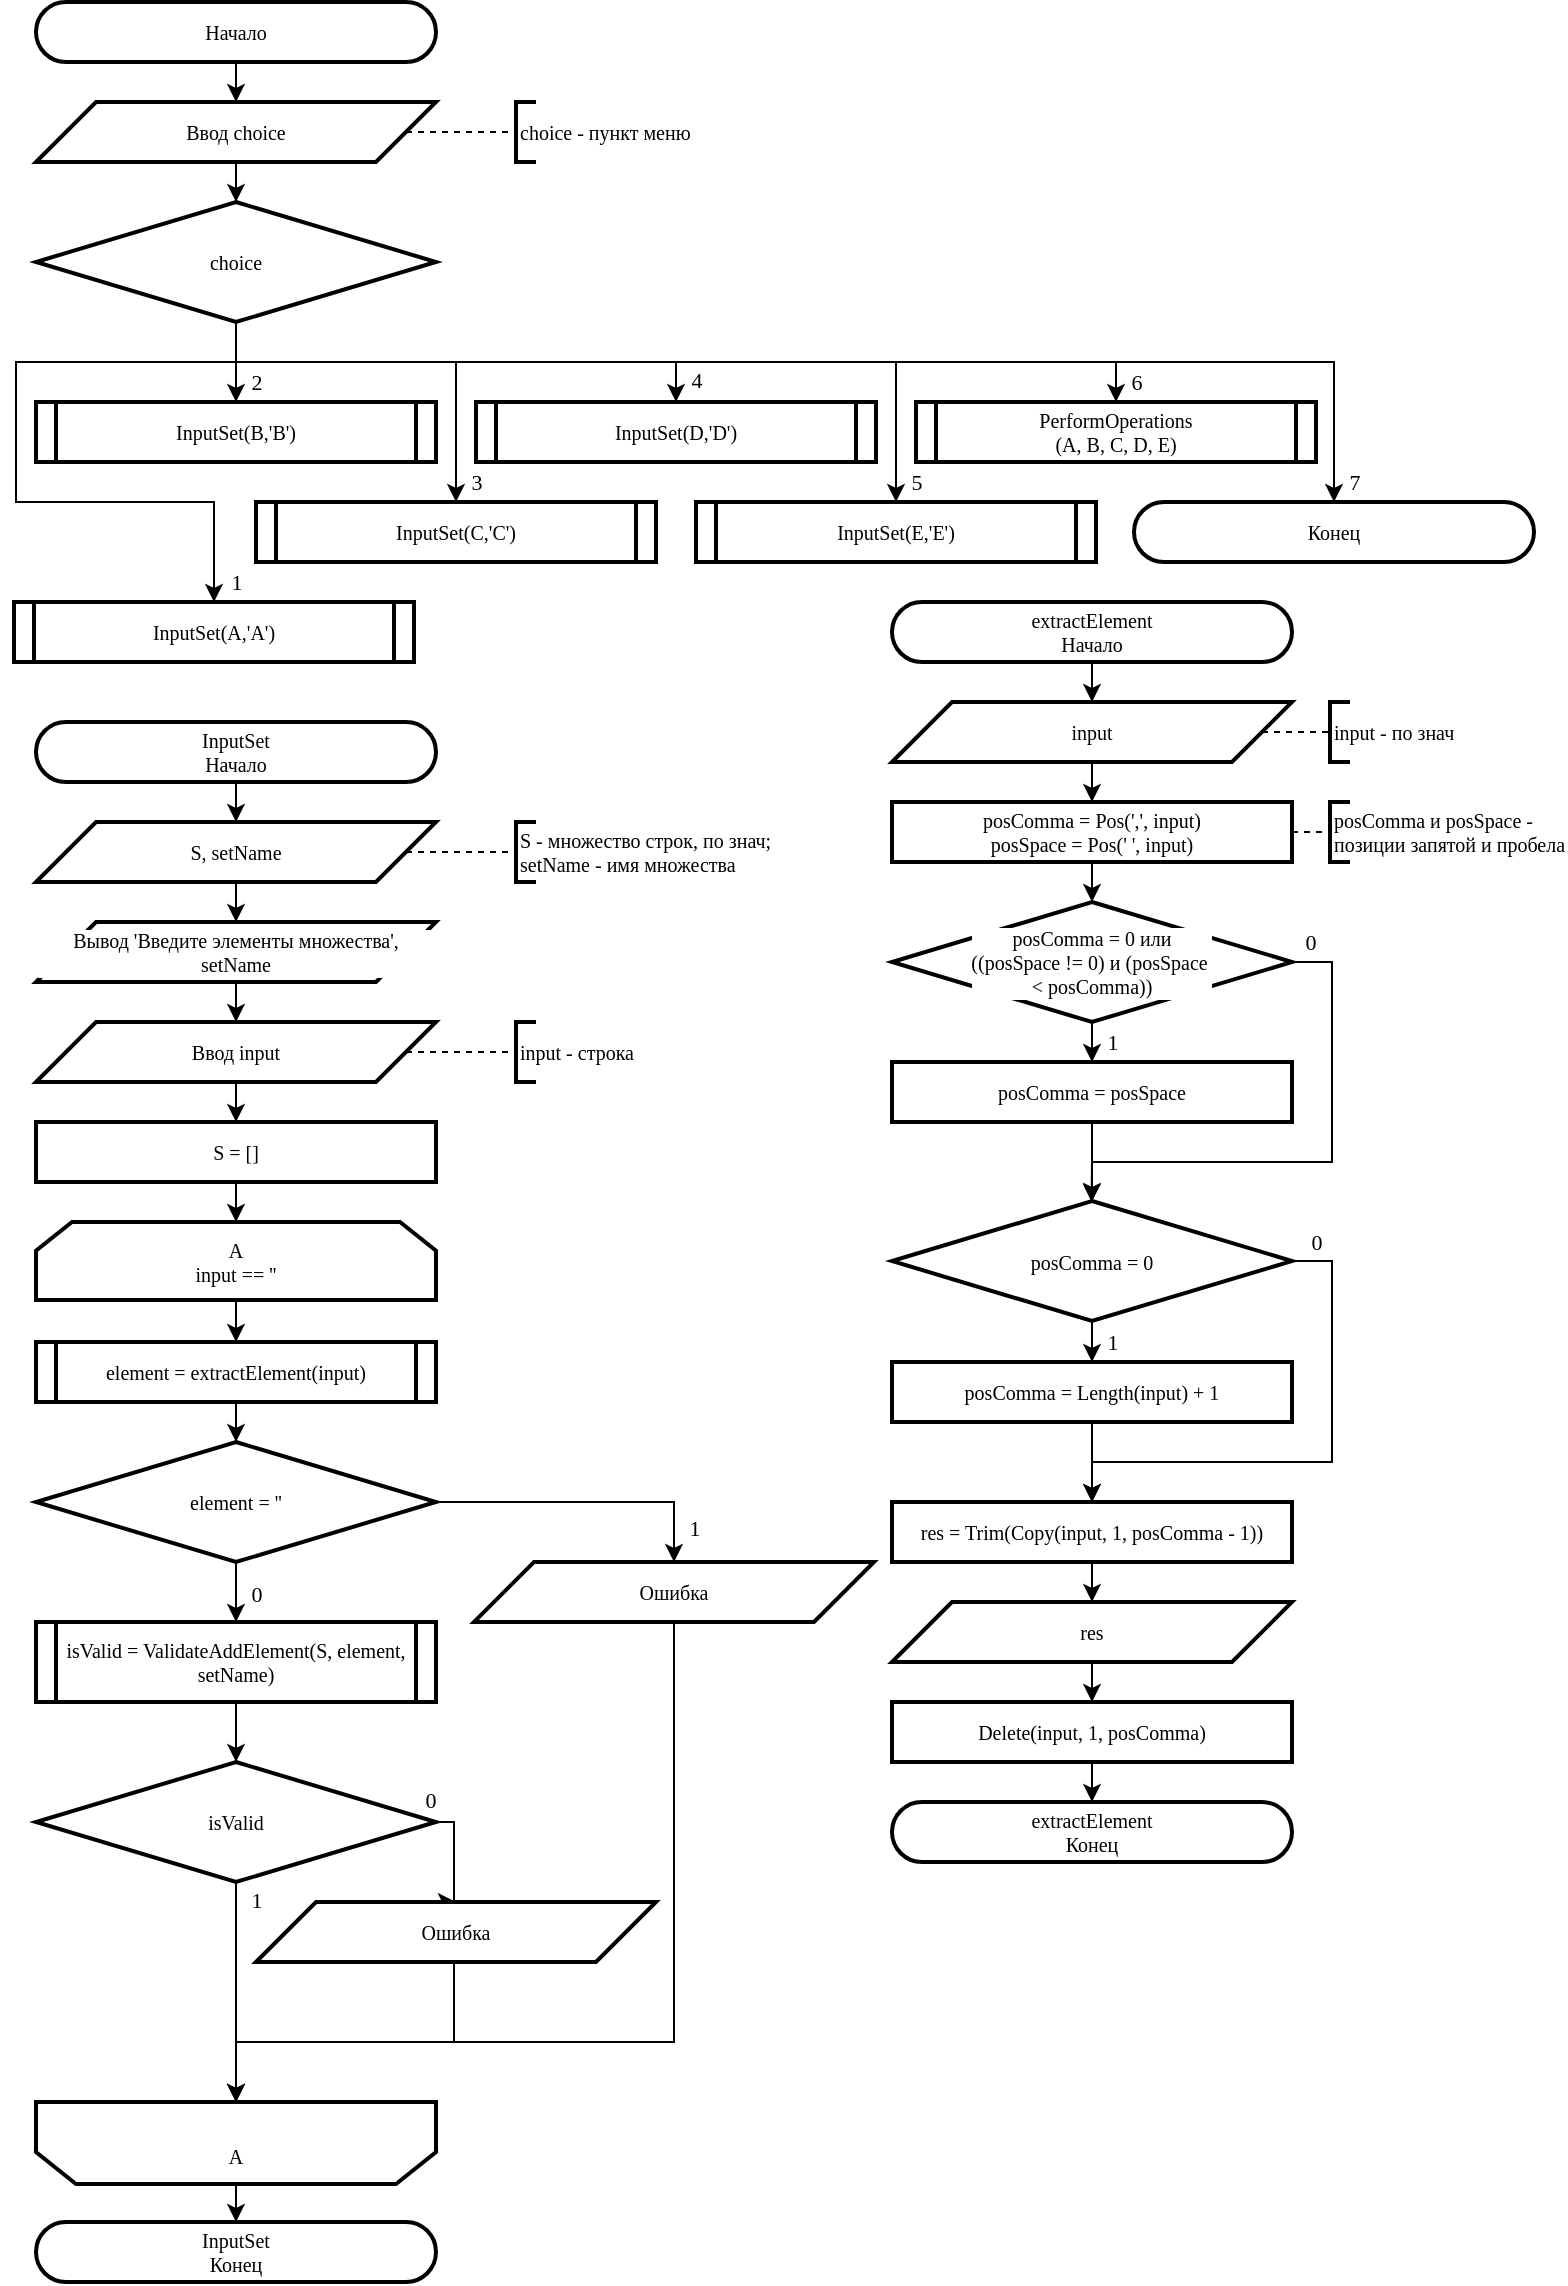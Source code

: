 <mxfile>
    <diagram name="1" id="hdVnUjJZRsK8Byjsdl0d">
        <mxGraphModel dx="351" dy="779" grid="1" gridSize="10" guides="1" tooltips="1" connect="1" arrows="1" fold="1" page="1" pageScale="1" pageWidth="827" pageHeight="1169" math="0" shadow="0">
            <root>
                <mxCell id="0"/>
                <mxCell id="1" parent="0"/>
                <mxCell id="4-OSp_zlZd8hagsL2XrX-7" style="edgeStyle=orthogonalEdgeStyle;rounded=0;orthogonalLoop=1;jettySize=auto;html=1;exitX=0.5;exitY=1;exitDx=0;exitDy=0;entryX=0.5;entryY=0;entryDx=0;entryDy=0;fontFamily=JetBrainsMono Nerd Font;labelBackgroundColor=#FFFFFF;" parent="1" source="lxcCsFocq6gzClELE-zV-1" target="4-OSp_zlZd8hagsL2XrX-4" edge="1">
                    <mxGeometry relative="1" as="geometry"/>
                </mxCell>
                <mxCell id="lxcCsFocq6gzClELE-zV-1" value="Начало" style="rounded=1;whiteSpace=wrap;html=1;arcSize=50;container=0;strokeWidth=2;fontFamily=JetBrainsMono Nerd Font;fontSize=10;labelBackgroundColor=#FFFFFF;" parent="1" vertex="1">
                    <mxGeometry x="21" y="10" width="200" height="30" as="geometry"/>
                </mxCell>
                <mxCell id="lxcCsFocq6gzClELE-zV-2" value="Конец" style="rounded=1;whiteSpace=wrap;html=1;arcSize=50;container=0;strokeWidth=2;fontFamily=JetBrainsMono Nerd Font;fontSize=10;labelBackgroundColor=#FFFFFF;" parent="1" vertex="1">
                    <mxGeometry x="570" y="260" width="200" height="30" as="geometry"/>
                </mxCell>
                <mxCell id="4-OSp_zlZd8hagsL2XrX-9" style="edgeStyle=orthogonalEdgeStyle;rounded=0;orthogonalLoop=1;jettySize=auto;html=1;exitX=0.5;exitY=1;exitDx=0;exitDy=0;entryX=0.5;entryY=0;entryDx=0;entryDy=0;fontFamily=JetBrainsMono Nerd Font;labelBackgroundColor=#FFFFFF;" parent="1" source="4-OSp_zlZd8hagsL2XrX-4" target="4-OSp_zlZd8hagsL2XrX-8" edge="1">
                    <mxGeometry relative="1" as="geometry"/>
                </mxCell>
                <mxCell id="4-OSp_zlZd8hagsL2XrX-4" value="Ввод choice" style="shape=parallelogram;perimeter=parallelogramPerimeter;whiteSpace=wrap;html=1;fixedSize=1;size=30;container=0;strokeWidth=2;fontFamily=JetBrainsMono Nerd Font;fontSize=10;labelBackgroundColor=#FFFFFF;" parent="1" vertex="1">
                    <mxGeometry x="21" y="60" width="200" height="30" as="geometry"/>
                </mxCell>
                <mxCell id="4-OSp_zlZd8hagsL2XrX-5" value="choice - пункт меню" style="strokeWidth=2;html=1;shape=mxgraph.flowchart.annotation_1;align=left;pointerEvents=1;fontFamily=JetBrainsMono Nerd Font;fontSize=10;labelBackgroundColor=#FFFFFF;" parent="1" vertex="1">
                    <mxGeometry x="261" y="60" width="10" height="30" as="geometry"/>
                </mxCell>
                <mxCell id="4-OSp_zlZd8hagsL2XrX-6" style="edgeStyle=orthogonalEdgeStyle;rounded=0;orthogonalLoop=1;jettySize=auto;html=1;exitX=1;exitY=0.5;exitDx=0;exitDy=0;entryX=0;entryY=0.5;entryDx=0;entryDy=0;entryPerimeter=0;endArrow=none;endFill=0;dashed=1;fontFamily=JetBrainsMono Nerd Font;labelBackgroundColor=#FFFFFF;" parent="1" source="4-OSp_zlZd8hagsL2XrX-4" target="4-OSp_zlZd8hagsL2XrX-5" edge="1">
                    <mxGeometry relative="1" as="geometry"/>
                </mxCell>
                <mxCell id="4-OSp_zlZd8hagsL2XrX-10" style="edgeStyle=orthogonalEdgeStyle;rounded=0;orthogonalLoop=1;jettySize=auto;html=1;exitX=0.5;exitY=1;exitDx=0;exitDy=0;entryX=0.5;entryY=0;entryDx=0;entryDy=0;fontFamily=JetBrainsMono Nerd Font;labelBackgroundColor=#FFFFFF;" parent="1" source="4-OSp_zlZd8hagsL2XrX-8" target="4-OSp_zlZd8hagsL2XrX-11" edge="1">
                    <mxGeometry relative="1" as="geometry">
                        <mxPoint x="121" y="210" as="targetPoint"/>
                    </mxGeometry>
                </mxCell>
                <mxCell id="4-OSp_zlZd8hagsL2XrX-12" value="2" style="edgeLabel;html=1;align=center;verticalAlign=middle;resizable=0;points=[];fontFamily=JetBrainsMono Nerd Font;labelBackgroundColor=#FFFFFF;" parent="4-OSp_zlZd8hagsL2XrX-10" vertex="1" connectable="0">
                    <mxGeometry x="-0.271" relative="1" as="geometry">
                        <mxPoint x="10" y="15" as="offset"/>
                    </mxGeometry>
                </mxCell>
                <mxCell id="4-OSp_zlZd8hagsL2XrX-14" style="edgeStyle=orthogonalEdgeStyle;rounded=0;orthogonalLoop=1;jettySize=auto;html=1;exitX=0.5;exitY=1;exitDx=0;exitDy=0;entryX=0.5;entryY=0;entryDx=0;entryDy=0;fontFamily=JetBrainsMono Nerd Font;labelBackgroundColor=#FFFFFF;" parent="1" source="4-OSp_zlZd8hagsL2XrX-8" target="4-OSp_zlZd8hagsL2XrX-13" edge="1">
                    <mxGeometry relative="1" as="geometry"/>
                </mxCell>
                <mxCell id="4-OSp_zlZd8hagsL2XrX-15" value="4" style="edgeLabel;html=1;align=center;verticalAlign=middle;resizable=0;points=[];fontFamily=JetBrainsMono Nerd Font;labelBackgroundColor=#FFFFFF;" parent="4-OSp_zlZd8hagsL2XrX-14" vertex="1" connectable="0">
                    <mxGeometry x="0.911" y="-2" relative="1" as="geometry">
                        <mxPoint x="12" as="offset"/>
                    </mxGeometry>
                </mxCell>
                <mxCell id="4-OSp_zlZd8hagsL2XrX-17" style="edgeStyle=orthogonalEdgeStyle;rounded=0;orthogonalLoop=1;jettySize=auto;html=1;exitX=0.5;exitY=1;exitDx=0;exitDy=0;entryX=0.5;entryY=0;entryDx=0;entryDy=0;fontFamily=JetBrainsMono Nerd Font;labelBackgroundColor=#FFFFFF;" parent="1" source="4-OSp_zlZd8hagsL2XrX-8" target="4-OSp_zlZd8hagsL2XrX-16" edge="1">
                    <mxGeometry relative="1" as="geometry"/>
                </mxCell>
                <mxCell id="4-OSp_zlZd8hagsL2XrX-18" value="6" style="edgeLabel;html=1;align=center;verticalAlign=middle;resizable=0;points=[];fontFamily=JetBrainsMono Nerd Font;labelBackgroundColor=#FFFFFF;" parent="4-OSp_zlZd8hagsL2XrX-17" vertex="1" connectable="0">
                    <mxGeometry x="0.948" y="-1" relative="1" as="geometry">
                        <mxPoint x="11" y="2" as="offset"/>
                    </mxGeometry>
                </mxCell>
                <mxCell id="DYU-I5G_LnyEzryNQZlj-2" style="edgeStyle=orthogonalEdgeStyle;rounded=0;orthogonalLoop=1;jettySize=auto;html=1;exitX=0.5;exitY=1;exitDx=0;exitDy=0;entryX=0.5;entryY=0;entryDx=0;entryDy=0;fontFamily=JetBrainsMono Nerd Font;labelBackgroundColor=#FFFFFF;" parent="1" source="4-OSp_zlZd8hagsL2XrX-8" target="lxcCsFocq6gzClELE-zV-2" edge="1">
                    <mxGeometry relative="1" as="geometry">
                        <mxPoint x="671" y="260" as="targetPoint"/>
                        <Array as="points">
                            <mxPoint x="121" y="190"/>
                            <mxPoint x="670" y="190"/>
                        </Array>
                    </mxGeometry>
                </mxCell>
                <mxCell id="DYU-I5G_LnyEzryNQZlj-17" value="7" style="edgeLabel;html=1;align=center;verticalAlign=middle;resizable=0;points=[];fontFamily=JetBrainsMono Nerd Font;labelBackgroundColor=#FFFFFF;" parent="DYU-I5G_LnyEzryNQZlj-2" vertex="1" connectable="0">
                    <mxGeometry x="0.913" y="-2" relative="1" as="geometry">
                        <mxPoint x="12" y="18" as="offset"/>
                    </mxGeometry>
                </mxCell>
                <mxCell id="DYU-I5G_LnyEzryNQZlj-5" style="edgeStyle=orthogonalEdgeStyle;rounded=0;orthogonalLoop=1;jettySize=auto;html=1;exitX=0.5;exitY=1;exitDx=0;exitDy=0;entryX=0.5;entryY=0;entryDx=0;entryDy=0;fontFamily=JetBrainsMono Nerd Font;labelBackgroundColor=#FFFFFF;" parent="1" source="4-OSp_zlZd8hagsL2XrX-8" target="DYU-I5G_LnyEzryNQZlj-4" edge="1">
                    <mxGeometry relative="1" as="geometry">
                        <Array as="points">
                            <mxPoint x="121" y="190"/>
                            <mxPoint x="451" y="190"/>
                        </Array>
                    </mxGeometry>
                </mxCell>
                <mxCell id="DYU-I5G_LnyEzryNQZlj-6" value="5" style="edgeLabel;html=1;align=center;verticalAlign=middle;resizable=0;points=[];fontFamily=JetBrainsMono Nerd Font;labelBackgroundColor=#FFFFFF;" parent="DYU-I5G_LnyEzryNQZlj-5" vertex="1" connectable="0">
                    <mxGeometry x="0.718" relative="1" as="geometry">
                        <mxPoint x="10" y="49" as="offset"/>
                    </mxGeometry>
                </mxCell>
                <mxCell id="DYU-I5G_LnyEzryNQZlj-8" style="edgeStyle=orthogonalEdgeStyle;rounded=0;orthogonalLoop=1;jettySize=auto;html=1;exitX=0.5;exitY=1;exitDx=0;exitDy=0;entryX=0.5;entryY=0;entryDx=0;entryDy=0;fontFamily=JetBrainsMono Nerd Font;labelBackgroundColor=#FFFFFF;" parent="1" source="4-OSp_zlZd8hagsL2XrX-8" target="DYU-I5G_LnyEzryNQZlj-7" edge="1">
                    <mxGeometry relative="1" as="geometry">
                        <Array as="points">
                            <mxPoint x="121" y="190"/>
                            <mxPoint x="231" y="190"/>
                        </Array>
                    </mxGeometry>
                </mxCell>
                <mxCell id="DYU-I5G_LnyEzryNQZlj-9" value="3" style="edgeLabel;html=1;align=center;verticalAlign=middle;resizable=0;points=[];fontFamily=JetBrainsMono Nerd Font;labelBackgroundColor=#FFFFFF;" parent="DYU-I5G_LnyEzryNQZlj-8" vertex="1" connectable="0">
                    <mxGeometry x="0.408" relative="1" as="geometry">
                        <mxPoint x="10" y="49" as="offset"/>
                    </mxGeometry>
                </mxCell>
                <mxCell id="DYU-I5G_LnyEzryNQZlj-13" style="edgeStyle=orthogonalEdgeStyle;rounded=0;orthogonalLoop=1;jettySize=auto;html=1;exitX=0.5;exitY=1;exitDx=0;exitDy=0;entryX=0.5;entryY=0;entryDx=0;entryDy=0;fontFamily=JetBrainsMono Nerd Font;labelBackgroundColor=#FFFFFF;" parent="1" source="4-OSp_zlZd8hagsL2XrX-8" target="DYU-I5G_LnyEzryNQZlj-12" edge="1">
                    <mxGeometry relative="1" as="geometry">
                        <Array as="points">
                            <mxPoint x="121" y="190"/>
                            <mxPoint x="11" y="190"/>
                            <mxPoint x="11" y="260"/>
                            <mxPoint x="110" y="260"/>
                        </Array>
                    </mxGeometry>
                </mxCell>
                <mxCell id="DYU-I5G_LnyEzryNQZlj-14" value="1" style="edgeLabel;html=1;align=center;verticalAlign=middle;resizable=0;points=[];fontFamily=JetBrainsMono Nerd Font;labelBackgroundColor=#FFFFFF;" parent="DYU-I5G_LnyEzryNQZlj-13" vertex="1" connectable="0">
                    <mxGeometry x="0.422" relative="1" as="geometry">
                        <mxPoint x="62" y="40" as="offset"/>
                    </mxGeometry>
                </mxCell>
                <mxCell id="4-OSp_zlZd8hagsL2XrX-8" value="choice" style="rhombus;whiteSpace=wrap;html=1;strokeWidth=2;fontFamily=JetBrainsMono Nerd Font;fontSize=10;labelBackgroundColor=#FFFFFF;" parent="1" vertex="1">
                    <mxGeometry x="21" y="110" width="200" height="60" as="geometry"/>
                </mxCell>
                <mxCell id="4-OSp_zlZd8hagsL2XrX-11" value="InputSet(B,&#39;B&#39;)" style="shape=process;whiteSpace=wrap;html=1;backgroundOutline=1;strokeWidth=2;size=0.05;fontFamily=JetBrainsMono Nerd Font;fontSize=10;labelBackgroundColor=#FFFFFF;" parent="1" vertex="1">
                    <mxGeometry x="21" y="210" width="200" height="30" as="geometry"/>
                </mxCell>
                <mxCell id="4-OSp_zlZd8hagsL2XrX-13" value="InputSet(D,&#39;D&#39;)" style="shape=process;whiteSpace=wrap;html=1;backgroundOutline=1;strokeWidth=2;size=0.05;fontFamily=JetBrainsMono Nerd Font;fontSize=10;labelBackgroundColor=#FFFFFF;" parent="1" vertex="1">
                    <mxGeometry x="241" y="210" width="200" height="30" as="geometry"/>
                </mxCell>
                <mxCell id="4-OSp_zlZd8hagsL2XrX-16" value="PerformOperations&lt;br&gt;(A, B, C, D, E)" style="shape=process;whiteSpace=wrap;html=1;backgroundOutline=1;strokeWidth=2;size=0.05;fontFamily=JetBrainsMono Nerd Font;fontSize=10;labelBackgroundColor=#FFFFFF;" parent="1" vertex="1">
                    <mxGeometry x="461" y="210" width="200" height="30" as="geometry"/>
                </mxCell>
                <mxCell id="DYU-I5G_LnyEzryNQZlj-4" value="InputSet(E,&#39;E&#39;)" style="shape=process;whiteSpace=wrap;html=1;backgroundOutline=1;strokeWidth=2;size=0.05;fontFamily=JetBrainsMono Nerd Font;fontSize=10;labelBackgroundColor=#FFFFFF;" parent="1" vertex="1">
                    <mxGeometry x="351" y="260" width="200" height="30" as="geometry"/>
                </mxCell>
                <mxCell id="DYU-I5G_LnyEzryNQZlj-7" value="InputSet(C,&#39;C&#39;)" style="shape=process;whiteSpace=wrap;html=1;backgroundOutline=1;strokeWidth=2;size=0.05;fontFamily=JetBrainsMono Nerd Font;fontSize=10;labelBackgroundColor=#FFFFFF;" parent="1" vertex="1">
                    <mxGeometry x="131" y="260" width="200" height="30" as="geometry"/>
                </mxCell>
                <mxCell id="DYU-I5G_LnyEzryNQZlj-12" value="InputSet(A,&#39;A&#39;)" style="shape=process;whiteSpace=wrap;html=1;backgroundOutline=1;strokeWidth=2;size=0.05;fontFamily=JetBrainsMono Nerd Font;fontSize=10;labelBackgroundColor=#FFFFFF;" parent="1" vertex="1">
                    <mxGeometry x="10" y="310" width="200" height="30" as="geometry"/>
                </mxCell>
                <mxCell id="DYU-I5G_LnyEzryNQZlj-23" style="edgeStyle=orthogonalEdgeStyle;rounded=0;orthogonalLoop=1;jettySize=auto;html=1;exitX=0.5;exitY=1;exitDx=0;exitDy=0;entryX=0.5;entryY=0;entryDx=0;entryDy=0;fontFamily=JetBrainsMono Nerd Font;labelBackgroundColor=#FFFFFF;" parent="1" source="DYU-I5G_LnyEzryNQZlj-18" target="DYU-I5G_LnyEzryNQZlj-20" edge="1">
                    <mxGeometry relative="1" as="geometry"/>
                </mxCell>
                <mxCell id="DYU-I5G_LnyEzryNQZlj-18" value="&lt;div&gt;InputSet&lt;/div&gt;Начало" style="rounded=1;whiteSpace=wrap;html=1;arcSize=50;container=0;strokeWidth=2;fontFamily=JetBrainsMono Nerd Font;fontSize=10;labelBackgroundColor=#FFFFFF;" parent="1" vertex="1">
                    <mxGeometry x="21" y="370" width="200" height="30" as="geometry"/>
                </mxCell>
                <mxCell id="DYU-I5G_LnyEzryNQZlj-19" value="&lt;div&gt;InputSet&lt;/div&gt;Конец" style="rounded=1;whiteSpace=wrap;html=1;arcSize=50;container=0;strokeWidth=2;fontFamily=JetBrainsMono Nerd Font;fontSize=10;labelBackgroundColor=#FFFFFF;" parent="1" vertex="1">
                    <mxGeometry x="21" y="1120" width="200" height="30" as="geometry"/>
                </mxCell>
                <mxCell id="DYU-I5G_LnyEzryNQZlj-26" style="edgeStyle=orthogonalEdgeStyle;rounded=0;orthogonalLoop=1;jettySize=auto;html=1;exitX=0.5;exitY=1;exitDx=0;exitDy=0;entryX=0.5;entryY=0;entryDx=0;entryDy=0;fontFamily=JetBrainsMono Nerd Font;labelBackgroundColor=#FFFFFF;" parent="1" source="DYU-I5G_LnyEzryNQZlj-20" target="DYU-I5G_LnyEzryNQZlj-25" edge="1">
                    <mxGeometry relative="1" as="geometry"/>
                </mxCell>
                <mxCell id="DYU-I5G_LnyEzryNQZlj-20" value="S, setName" style="shape=parallelogram;perimeter=parallelogramPerimeter;whiteSpace=wrap;html=1;fixedSize=1;size=30;container=0;strokeWidth=2;fontFamily=JetBrainsMono Nerd Font;fontSize=10;labelBackgroundColor=#FFFFFF;" parent="1" vertex="1">
                    <mxGeometry x="21" y="420" width="200" height="30" as="geometry"/>
                </mxCell>
                <mxCell id="DYU-I5G_LnyEzryNQZlj-21" value="S - множество строк, по знач;&lt;div&gt;setName - имя множества&lt;/div&gt;" style="strokeWidth=2;html=1;shape=mxgraph.flowchart.annotation_1;align=left;pointerEvents=1;fontFamily=JetBrainsMono Nerd Font;fontSize=10;labelBackgroundColor=#FFFFFF;" parent="1" vertex="1">
                    <mxGeometry x="261" y="420" width="10" height="30" as="geometry"/>
                </mxCell>
                <mxCell id="DYU-I5G_LnyEzryNQZlj-22" style="edgeStyle=orthogonalEdgeStyle;rounded=0;orthogonalLoop=1;jettySize=auto;html=1;exitX=1;exitY=0.5;exitDx=0;exitDy=0;entryX=0;entryY=0.5;entryDx=0;entryDy=0;entryPerimeter=0;endArrow=none;endFill=0;dashed=1;fontFamily=JetBrainsMono Nerd Font;labelBackgroundColor=#FFFFFF;" parent="1" source="DYU-I5G_LnyEzryNQZlj-20" target="DYU-I5G_LnyEzryNQZlj-21" edge="1">
                    <mxGeometry relative="1" as="geometry"/>
                </mxCell>
                <mxCell id="DYU-I5G_LnyEzryNQZlj-30" style="edgeStyle=orthogonalEdgeStyle;rounded=0;orthogonalLoop=1;jettySize=auto;html=1;exitX=0.5;exitY=1;exitDx=0;exitDy=0;entryX=0.5;entryY=0;entryDx=0;entryDy=0;fontFamily=JetBrainsMono Nerd Font;labelBackgroundColor=#FFFFFF;" parent="1" source="DYU-I5G_LnyEzryNQZlj-25" target="DYU-I5G_LnyEzryNQZlj-27" edge="1">
                    <mxGeometry relative="1" as="geometry"/>
                </mxCell>
                <mxCell id="DYU-I5G_LnyEzryNQZlj-25" value="Вывод &#39;Введите элементы множества&#39;, setName" style="shape=parallelogram;perimeter=parallelogramPerimeter;whiteSpace=wrap;html=1;fixedSize=1;size=30;container=0;strokeWidth=2;fontFamily=JetBrainsMono Nerd Font;fontSize=10;labelBackgroundColor=#FFFFFF;" parent="1" vertex="1">
                    <mxGeometry x="21" y="470" width="200" height="30" as="geometry"/>
                </mxCell>
                <mxCell id="DYU-I5G_LnyEzryNQZlj-32" style="edgeStyle=orthogonalEdgeStyle;rounded=0;orthogonalLoop=1;jettySize=auto;html=1;exitX=0.5;exitY=1;exitDx=0;exitDy=0;entryX=0.5;entryY=0;entryDx=0;entryDy=0;fontFamily=JetBrainsMono Nerd Font;labelBackgroundColor=#FFFFFF;" parent="1" source="DYU-I5G_LnyEzryNQZlj-27" target="DYU-I5G_LnyEzryNQZlj-31" edge="1">
                    <mxGeometry relative="1" as="geometry"/>
                </mxCell>
                <mxCell id="DYU-I5G_LnyEzryNQZlj-27" value="Ввод input" style="shape=parallelogram;perimeter=parallelogramPerimeter;whiteSpace=wrap;html=1;fixedSize=1;size=30;container=0;strokeWidth=2;fontFamily=JetBrainsMono Nerd Font;fontSize=10;labelBackgroundColor=#FFFFFF;" parent="1" vertex="1">
                    <mxGeometry x="21" y="520" width="200" height="30" as="geometry"/>
                </mxCell>
                <mxCell id="DYU-I5G_LnyEzryNQZlj-28" value="input - строка" style="strokeWidth=2;html=1;shape=mxgraph.flowchart.annotation_1;align=left;pointerEvents=1;fontFamily=JetBrainsMono Nerd Font;fontSize=10;labelBackgroundColor=#FFFFFF;" parent="1" vertex="1">
                    <mxGeometry x="261" y="520" width="10" height="30" as="geometry"/>
                </mxCell>
                <mxCell id="DYU-I5G_LnyEzryNQZlj-29" style="edgeStyle=orthogonalEdgeStyle;rounded=0;orthogonalLoop=1;jettySize=auto;html=1;exitX=1;exitY=0.5;exitDx=0;exitDy=0;entryX=0;entryY=0.5;entryDx=0;entryDy=0;entryPerimeter=0;dashed=1;endArrow=none;endFill=0;fontFamily=JetBrainsMono Nerd Font;labelBackgroundColor=#FFFFFF;" parent="1" source="DYU-I5G_LnyEzryNQZlj-27" target="DYU-I5G_LnyEzryNQZlj-28" edge="1">
                    <mxGeometry relative="1" as="geometry"/>
                </mxCell>
                <mxCell id="DYU-I5G_LnyEzryNQZlj-35" style="edgeStyle=orthogonalEdgeStyle;rounded=0;orthogonalLoop=1;jettySize=auto;html=1;exitX=0.5;exitY=1;exitDx=0;exitDy=0;entryX=0.5;entryY=0;entryDx=0;entryDy=0;fontFamily=JetBrainsMono Nerd Font;labelBackgroundColor=#FFFFFF;" parent="1" source="DYU-I5G_LnyEzryNQZlj-31" target="DYU-I5G_LnyEzryNQZlj-34" edge="1">
                    <mxGeometry relative="1" as="geometry"/>
                </mxCell>
                <mxCell id="DYU-I5G_LnyEzryNQZlj-31" value="S = []" style="rounded=0;whiteSpace=wrap;html=1;strokeWidth=2;fontFamily=JetBrainsMono Nerd Font;fontSize=10;labelBackgroundColor=#FFFFFF;" parent="1" vertex="1">
                    <mxGeometry x="21" y="570" width="200" height="30" as="geometry"/>
                </mxCell>
                <mxCell id="DYU-I5G_LnyEzryNQZlj-61" style="edgeStyle=orthogonalEdgeStyle;rounded=0;orthogonalLoop=1;jettySize=auto;html=1;exitX=0.5;exitY=0;exitDx=0;exitDy=0;entryX=0.5;entryY=0;entryDx=0;entryDy=0;fontFamily=JetBrainsMono Nerd Font;labelBackgroundColor=#FFFFFF;" parent="1" source="DYU-I5G_LnyEzryNQZlj-33" target="DYU-I5G_LnyEzryNQZlj-19" edge="1">
                    <mxGeometry relative="1" as="geometry"/>
                </mxCell>
                <mxCell id="DYU-I5G_LnyEzryNQZlj-33" value="&lt;div style=&quot;font-size: 10px;&quot;&gt;&lt;br style=&quot;font-size: 10px;&quot;&gt;&lt;/div&gt;&lt;div style=&quot;font-size: 10px;&quot;&gt;A&lt;/div&gt;" style="shape=loopLimit;whiteSpace=wrap;html=1;size=20;direction=west;strokeWidth=2;fontFamily=JetBrainsMono Nerd Font;fontSize=10;labelBackgroundColor=#FFFFFF;" parent="1" vertex="1">
                    <mxGeometry x="21" y="1060" width="200" height="41" as="geometry"/>
                </mxCell>
                <mxCell id="DYU-I5G_LnyEzryNQZlj-38" style="edgeStyle=orthogonalEdgeStyle;rounded=0;orthogonalLoop=1;jettySize=auto;html=1;exitX=0.5;exitY=1;exitDx=0;exitDy=0;entryX=0.5;entryY=0;entryDx=0;entryDy=0;fontFamily=JetBrainsMono Nerd Font;labelBackgroundColor=#FFFFFF;" parent="1" source="DYU-I5G_LnyEzryNQZlj-34" target="DYU-I5G_LnyEzryNQZlj-37" edge="1">
                    <mxGeometry relative="1" as="geometry"/>
                </mxCell>
                <mxCell id="DYU-I5G_LnyEzryNQZlj-34" value="&lt;div style=&quot;font-size: 10px;&quot;&gt;A&lt;/div&gt;&lt;div style=&quot;font-size: 10px;&quot;&gt;input == &#39;&#39;&lt;/div&gt;" style="shape=loopLimit;whiteSpace=wrap;html=1;size=18;direction=east;strokeWidth=2;fontFamily=JetBrainsMono Nerd Font;fontSize=10;labelBackgroundColor=#FFFFFF;" parent="1" vertex="1">
                    <mxGeometry x="21" y="620" width="200" height="39" as="geometry"/>
                </mxCell>
                <mxCell id="DYU-I5G_LnyEzryNQZlj-40" style="edgeStyle=orthogonalEdgeStyle;rounded=0;orthogonalLoop=1;jettySize=auto;html=1;exitX=0.5;exitY=1;exitDx=0;exitDy=0;entryX=0.5;entryY=0;entryDx=0;entryDy=0;fontFamily=JetBrainsMono Nerd Font;labelBackgroundColor=#FFFFFF;" parent="1" source="DYU-I5G_LnyEzryNQZlj-37" target="DYU-I5G_LnyEzryNQZlj-39" edge="1">
                    <mxGeometry relative="1" as="geometry"/>
                </mxCell>
                <mxCell id="DYU-I5G_LnyEzryNQZlj-37" value="element = extractElement(input)" style="shape=process;whiteSpace=wrap;html=1;backgroundOutline=1;strokeWidth=2;size=0.05;fontFamily=JetBrainsMono Nerd Font;fontSize=10;labelBackgroundColor=#FFFFFF;" parent="1" vertex="1">
                    <mxGeometry x="21" y="680" width="200" height="30" as="geometry"/>
                </mxCell>
                <mxCell id="DYU-I5G_LnyEzryNQZlj-41" style="edgeStyle=orthogonalEdgeStyle;rounded=0;orthogonalLoop=1;jettySize=auto;html=1;exitX=1;exitY=0.5;exitDx=0;exitDy=0;entryX=0.5;entryY=0;entryDx=0;entryDy=0;fontFamily=JetBrainsMono Nerd Font;labelBackgroundColor=#FFFFFF;" parent="1" source="DYU-I5G_LnyEzryNQZlj-39" target="DYU-I5G_LnyEzryNQZlj-42" edge="1">
                    <mxGeometry relative="1" as="geometry">
                        <mxPoint x="310" y="810" as="targetPoint"/>
                    </mxGeometry>
                </mxCell>
                <mxCell id="DYU-I5G_LnyEzryNQZlj-43" value="1" style="edgeLabel;html=1;align=center;verticalAlign=middle;resizable=0;points=[];fontFamily=JetBrainsMono Nerd Font;labelBackgroundColor=#FFFFFF;" parent="DYU-I5G_LnyEzryNQZlj-41" vertex="1" connectable="0">
                    <mxGeometry x="0.769" relative="1" as="geometry">
                        <mxPoint x="10" as="offset"/>
                    </mxGeometry>
                </mxCell>
                <mxCell id="DYU-I5G_LnyEzryNQZlj-47" style="edgeStyle=orthogonalEdgeStyle;rounded=0;orthogonalLoop=1;jettySize=auto;html=1;exitX=0.5;exitY=1;exitDx=0;exitDy=0;entryX=0.5;entryY=0;entryDx=0;entryDy=0;fontFamily=JetBrainsMono Nerd Font;labelBackgroundColor=#FFFFFF;" parent="1" source="DYU-I5G_LnyEzryNQZlj-39" target="DYU-I5G_LnyEzryNQZlj-48" edge="1">
                    <mxGeometry relative="1" as="geometry">
                        <mxPoint x="121" y="810" as="targetPoint"/>
                    </mxGeometry>
                </mxCell>
                <mxCell id="DYU-I5G_LnyEzryNQZlj-59" value="0" style="edgeLabel;html=1;align=center;verticalAlign=middle;resizable=0;points=[];fontFamily=JetBrainsMono Nerd Font;labelBackgroundColor=#FFFFFF;" parent="DYU-I5G_LnyEzryNQZlj-47" vertex="1" connectable="0">
                    <mxGeometry x="-0.578" y="-1" relative="1" as="geometry">
                        <mxPoint x="11" y="9" as="offset"/>
                    </mxGeometry>
                </mxCell>
                <mxCell id="DYU-I5G_LnyEzryNQZlj-39" value="element = &#39;&#39;" style="rhombus;whiteSpace=wrap;html=1;strokeWidth=2;fontFamily=JetBrainsMono Nerd Font;fontSize=10;labelBackgroundColor=#FFFFFF;" parent="1" vertex="1">
                    <mxGeometry x="21" y="730" width="200" height="60" as="geometry"/>
                </mxCell>
                <mxCell id="DYU-I5G_LnyEzryNQZlj-45" style="edgeStyle=orthogonalEdgeStyle;rounded=0;orthogonalLoop=1;jettySize=auto;html=1;exitX=0.5;exitY=1;exitDx=0;exitDy=0;entryX=0.5;entryY=1;entryDx=0;entryDy=0;fontFamily=JetBrainsMono Nerd Font;labelBackgroundColor=#FFFFFF;" parent="1" source="DYU-I5G_LnyEzryNQZlj-42" target="DYU-I5G_LnyEzryNQZlj-33" edge="1">
                    <mxGeometry relative="1" as="geometry">
                        <Array as="points">
                            <mxPoint x="340" y="820"/>
                            <mxPoint x="340" y="1030"/>
                            <mxPoint x="121" y="1030"/>
                        </Array>
                    </mxGeometry>
                </mxCell>
                <mxCell id="DYU-I5G_LnyEzryNQZlj-42" value="Ошибка" style="shape=parallelogram;perimeter=parallelogramPerimeter;whiteSpace=wrap;html=1;fixedSize=1;size=30;container=0;strokeWidth=2;fontFamily=JetBrainsMono Nerd Font;fontSize=10;labelBackgroundColor=#FFFFFF;" parent="1" vertex="1">
                    <mxGeometry x="240" y="790" width="200" height="30" as="geometry"/>
                </mxCell>
                <mxCell id="DYU-I5G_LnyEzryNQZlj-51" style="edgeStyle=orthogonalEdgeStyle;rounded=0;orthogonalLoop=1;jettySize=auto;html=1;exitX=0.5;exitY=1;exitDx=0;exitDy=0;entryX=0.5;entryY=0;entryDx=0;entryDy=0;fontFamily=JetBrainsMono Nerd Font;labelBackgroundColor=#FFFFFF;" parent="1" source="DYU-I5G_LnyEzryNQZlj-48" target="DYU-I5G_LnyEzryNQZlj-49" edge="1">
                    <mxGeometry relative="1" as="geometry"/>
                </mxCell>
                <mxCell id="DYU-I5G_LnyEzryNQZlj-48" value="isValid = ValidateAddElement(S, element, setName)" style="shape=process;whiteSpace=wrap;html=1;backgroundOutline=1;strokeWidth=2;size=0.05;fontFamily=JetBrainsMono Nerd Font;fontSize=10;labelBackgroundColor=#FFFFFF;" parent="1" vertex="1">
                    <mxGeometry x="21" y="820" width="200" height="40" as="geometry"/>
                </mxCell>
                <mxCell id="DYU-I5G_LnyEzryNQZlj-50" style="edgeStyle=orthogonalEdgeStyle;rounded=0;orthogonalLoop=1;jettySize=auto;html=1;exitX=0.5;exitY=1;exitDx=0;exitDy=0;entryX=0.5;entryY=1;entryDx=0;entryDy=0;fontFamily=JetBrainsMono Nerd Font;labelBackgroundColor=#FFFFFF;" parent="1" source="DYU-I5G_LnyEzryNQZlj-49" target="DYU-I5G_LnyEzryNQZlj-33" edge="1">
                    <mxGeometry relative="1" as="geometry"/>
                </mxCell>
                <mxCell id="DYU-I5G_LnyEzryNQZlj-60" value="1" style="edgeLabel;html=1;align=center;verticalAlign=middle;resizable=0;points=[];fontFamily=JetBrainsMono Nerd Font;labelBackgroundColor=#FFFFFF;" parent="DYU-I5G_LnyEzryNQZlj-50" vertex="1" connectable="0">
                    <mxGeometry x="-0.847" y="1" relative="1" as="geometry">
                        <mxPoint x="9" as="offset"/>
                    </mxGeometry>
                </mxCell>
                <mxCell id="DYU-I5G_LnyEzryNQZlj-56" style="edgeStyle=orthogonalEdgeStyle;rounded=0;orthogonalLoop=1;jettySize=auto;html=1;exitX=1;exitY=0.5;exitDx=0;exitDy=0;entryX=0.5;entryY=0;entryDx=0;entryDy=0;fontFamily=JetBrainsMono Nerd Font;labelBackgroundColor=#FFFFFF;" parent="1" source="DYU-I5G_LnyEzryNQZlj-49" target="DYU-I5G_LnyEzryNQZlj-55" edge="1">
                    <mxGeometry relative="1" as="geometry">
                        <Array as="points">
                            <mxPoint x="230" y="920"/>
                            <mxPoint x="230" y="960"/>
                        </Array>
                    </mxGeometry>
                </mxCell>
                <mxCell id="DYU-I5G_LnyEzryNQZlj-58" value="0" style="edgeLabel;html=1;align=center;verticalAlign=middle;resizable=0;points=[];fontFamily=JetBrainsMono Nerd Font;labelBackgroundColor=#FFFFFF;" parent="DYU-I5G_LnyEzryNQZlj-56" vertex="1" connectable="0">
                    <mxGeometry x="-0.636" y="-1" relative="1" as="geometry">
                        <mxPoint x="-11" y="-11" as="offset"/>
                    </mxGeometry>
                </mxCell>
                <mxCell id="DYU-I5G_LnyEzryNQZlj-49" value="isValid" style="rhombus;whiteSpace=wrap;html=1;strokeWidth=2;fontFamily=JetBrainsMono Nerd Font;fontSize=10;labelBackgroundColor=#FFFFFF;" parent="1" vertex="1">
                    <mxGeometry x="21" y="890" width="200" height="60" as="geometry"/>
                </mxCell>
                <mxCell id="DYU-I5G_LnyEzryNQZlj-57" style="edgeStyle=orthogonalEdgeStyle;rounded=0;orthogonalLoop=1;jettySize=auto;html=1;exitX=0.5;exitY=1;exitDx=0;exitDy=0;entryX=0.5;entryY=1;entryDx=0;entryDy=0;fontFamily=JetBrainsMono Nerd Font;labelBackgroundColor=#FFFFFF;" parent="1" source="DYU-I5G_LnyEzryNQZlj-55" target="DYU-I5G_LnyEzryNQZlj-33" edge="1">
                    <mxGeometry relative="1" as="geometry">
                        <Array as="points">
                            <mxPoint x="230" y="990"/>
                            <mxPoint x="230" y="1030"/>
                            <mxPoint x="121" y="1030"/>
                        </Array>
                    </mxGeometry>
                </mxCell>
                <mxCell id="DYU-I5G_LnyEzryNQZlj-55" value="Ошибка" style="shape=parallelogram;perimeter=parallelogramPerimeter;whiteSpace=wrap;html=1;fixedSize=1;size=30;container=0;strokeWidth=2;fontFamily=JetBrainsMono Nerd Font;fontSize=10;labelBackgroundColor=#FFFFFF;" parent="1" vertex="1">
                    <mxGeometry x="131" y="960" width="200" height="30" as="geometry"/>
                </mxCell>
                <mxCell id="DYU-I5G_LnyEzryNQZlj-67" style="edgeStyle=orthogonalEdgeStyle;rounded=0;orthogonalLoop=1;jettySize=auto;html=1;exitX=0.5;exitY=1;exitDx=0;exitDy=0;entryX=0.5;entryY=0;entryDx=0;entryDy=0;fontFamily=JetBrainsMono Nerd Font;labelBackgroundColor=#FFFFFF;" parent="1" source="DYU-I5G_LnyEzryNQZlj-62" target="DYU-I5G_LnyEzryNQZlj-64" edge="1">
                    <mxGeometry relative="1" as="geometry"/>
                </mxCell>
                <mxCell id="DYU-I5G_LnyEzryNQZlj-62" value="&lt;div&gt;extractElement&lt;/div&gt;Начало" style="rounded=1;whiteSpace=wrap;html=1;arcSize=50;container=0;strokeWidth=2;fontFamily=JetBrainsMono Nerd Font;fontSize=10;labelBackgroundColor=#FFFFFF;" parent="1" vertex="1">
                    <mxGeometry x="449" y="310" width="200" height="30" as="geometry"/>
                </mxCell>
                <mxCell id="DYU-I5G_LnyEzryNQZlj-63" value="&lt;div&gt;extractElement&lt;/div&gt;Конец" style="rounded=1;whiteSpace=wrap;html=1;arcSize=50;container=0;strokeWidth=2;fontFamily=JetBrainsMono Nerd Font;fontSize=10;labelBackgroundColor=#FFFFFF;" parent="1" vertex="1">
                    <mxGeometry x="449" y="910" width="200" height="30" as="geometry"/>
                </mxCell>
                <mxCell id="DYU-I5G_LnyEzryNQZlj-69" style="edgeStyle=orthogonalEdgeStyle;rounded=0;orthogonalLoop=1;jettySize=auto;html=1;exitX=0.5;exitY=1;exitDx=0;exitDy=0;entryX=0.5;entryY=0;entryDx=0;entryDy=0;fontFamily=JetBrainsMono Nerd Font;labelBackgroundColor=#FFFFFF;" parent="1" source="DYU-I5G_LnyEzryNQZlj-64" target="DYU-I5G_LnyEzryNQZlj-68" edge="1">
                    <mxGeometry relative="1" as="geometry"/>
                </mxCell>
                <mxCell id="DYU-I5G_LnyEzryNQZlj-64" value="input" style="shape=parallelogram;perimeter=parallelogramPerimeter;whiteSpace=wrap;html=1;fixedSize=1;size=30;container=0;strokeWidth=2;fontFamily=JetBrainsMono Nerd Font;fontSize=10;labelBackgroundColor=#FFFFFF;" parent="1" vertex="1">
                    <mxGeometry x="449" y="360" width="200" height="30" as="geometry"/>
                </mxCell>
                <mxCell id="DYU-I5G_LnyEzryNQZlj-65" value="input - по знач" style="strokeWidth=2;html=1;shape=mxgraph.flowchart.annotation_1;align=left;pointerEvents=1;fontFamily=JetBrainsMono Nerd Font;fontSize=10;labelBackgroundColor=#FFFFFF;" parent="1" vertex="1">
                    <mxGeometry x="668" y="360" width="10" height="30" as="geometry"/>
                </mxCell>
                <mxCell id="DYU-I5G_LnyEzryNQZlj-66" style="edgeStyle=orthogonalEdgeStyle;rounded=0;orthogonalLoop=1;jettySize=auto;html=1;exitX=1;exitY=0.5;exitDx=0;exitDy=0;entryX=0;entryY=0.5;entryDx=0;entryDy=0;entryPerimeter=0;dashed=1;endArrow=none;endFill=0;fontFamily=JetBrainsMono Nerd Font;labelBackgroundColor=#FFFFFF;" parent="1" source="DYU-I5G_LnyEzryNQZlj-64" target="DYU-I5G_LnyEzryNQZlj-65" edge="1">
                    <mxGeometry relative="1" as="geometry"/>
                </mxCell>
                <mxCell id="DYU-I5G_LnyEzryNQZlj-73" style="edgeStyle=orthogonalEdgeStyle;rounded=0;orthogonalLoop=1;jettySize=auto;html=1;exitX=0.5;exitY=1;exitDx=0;exitDy=0;entryX=0.5;entryY=0;entryDx=0;entryDy=0;fontFamily=JetBrainsMono Nerd Font;labelBackgroundColor=#FFFFFF;" parent="1" source="DYU-I5G_LnyEzryNQZlj-68" target="DYU-I5G_LnyEzryNQZlj-72" edge="1">
                    <mxGeometry relative="1" as="geometry"/>
                </mxCell>
                <mxCell id="DYU-I5G_LnyEzryNQZlj-68" value="posComma = Pos(&#39;,&#39;, input)&lt;div&gt;posSpace = Pos(&#39; &#39;, input)&lt;br&gt;&lt;/div&gt;" style="rounded=0;whiteSpace=wrap;html=1;strokeWidth=2;fontFamily=JetBrainsMono Nerd Font;fontSize=10;labelBackgroundColor=#FFFFFF;" parent="1" vertex="1">
                    <mxGeometry x="449" y="410" width="200" height="30" as="geometry"/>
                </mxCell>
                <mxCell id="DYU-I5G_LnyEzryNQZlj-70" value="posComma и posSpace -&lt;div&gt;&lt;span style=&quot;&quot;&gt;позиции запятой и пробела&lt;/span&gt;&lt;/div&gt;" style="strokeWidth=2;html=1;shape=mxgraph.flowchart.annotation_1;align=left;pointerEvents=1;fontFamily=JetBrainsMono Nerd Font;fontSize=10;labelBackgroundColor=#FFFFFF;" parent="1" vertex="1">
                    <mxGeometry x="668" y="410" width="10" height="30" as="geometry"/>
                </mxCell>
                <mxCell id="DYU-I5G_LnyEzryNQZlj-71" style="edgeStyle=orthogonalEdgeStyle;rounded=0;orthogonalLoop=1;jettySize=auto;html=1;exitX=1;exitY=0.5;exitDx=0;exitDy=0;entryX=0;entryY=0.5;entryDx=0;entryDy=0;entryPerimeter=0;dashed=1;endArrow=none;endFill=0;fontFamily=JetBrainsMono Nerd Font;labelBackgroundColor=#FFFFFF;" parent="1" source="DYU-I5G_LnyEzryNQZlj-68" target="DYU-I5G_LnyEzryNQZlj-70" edge="1">
                    <mxGeometry relative="1" as="geometry"/>
                </mxCell>
                <mxCell id="DYU-I5G_LnyEzryNQZlj-75" style="edgeStyle=orthogonalEdgeStyle;rounded=0;orthogonalLoop=1;jettySize=auto;html=1;exitX=0.5;exitY=1;exitDx=0;exitDy=0;entryX=0.5;entryY=0;entryDx=0;entryDy=0;fontFamily=JetBrainsMono Nerd Font;labelBackgroundColor=#FFFFFF;" parent="1" source="DYU-I5G_LnyEzryNQZlj-72" target="DYU-I5G_LnyEzryNQZlj-74" edge="1">
                    <mxGeometry relative="1" as="geometry"/>
                </mxCell>
                <mxCell id="DYU-I5G_LnyEzryNQZlj-76" value="1" style="edgeLabel;html=1;align=center;verticalAlign=middle;resizable=0;points=[];fontFamily=JetBrainsMono Nerd Font;labelBackgroundColor=#FFFFFF;" parent="DYU-I5G_LnyEzryNQZlj-75" vertex="1" connectable="0">
                    <mxGeometry x="-0.352" relative="1" as="geometry">
                        <mxPoint x="10" y="3" as="offset"/>
                    </mxGeometry>
                </mxCell>
                <mxCell id="DYU-I5G_LnyEzryNQZlj-78" style="edgeStyle=orthogonalEdgeStyle;rounded=0;orthogonalLoop=1;jettySize=auto;html=1;exitX=1;exitY=0.5;exitDx=0;exitDy=0;entryX=0.5;entryY=0;entryDx=0;entryDy=0;fontFamily=JetBrainsMono Nerd Font;labelBackgroundColor=#FFFFFF;" parent="1" source="DYU-I5G_LnyEzryNQZlj-72" target="DYU-I5G_LnyEzryNQZlj-77" edge="1">
                    <mxGeometry relative="1" as="geometry">
                        <Array as="points">
                            <mxPoint x="669" y="490"/>
                            <mxPoint x="669" y="590"/>
                            <mxPoint x="549" y="590"/>
                        </Array>
                    </mxGeometry>
                </mxCell>
                <mxCell id="DYU-I5G_LnyEzryNQZlj-80" value="0" style="edgeLabel;html=1;align=center;verticalAlign=middle;resizable=0;points=[];fontFamily=JetBrainsMono Nerd Font;labelBackgroundColor=#FFFFFF;" parent="DYU-I5G_LnyEzryNQZlj-78" vertex="1" connectable="0">
                    <mxGeometry x="-0.924" y="-2" relative="1" as="geometry">
                        <mxPoint x="-1" y="-12" as="offset"/>
                    </mxGeometry>
                </mxCell>
                <mxCell id="DYU-I5G_LnyEzryNQZlj-72" value="posComma = 0 или&lt;div&gt;((posSpace != 0) и (posSpace&amp;nbsp;&lt;/div&gt;&lt;div&gt;&amp;lt; posComma))&lt;/div&gt;" style="rhombus;whiteSpace=wrap;html=1;strokeWidth=2;fontFamily=JetBrainsMono Nerd Font;fontSize=10;labelBackgroundColor=#FFFFFF;" parent="1" vertex="1">
                    <mxGeometry x="449" y="460" width="200" height="60" as="geometry"/>
                </mxCell>
                <mxCell id="DYU-I5G_LnyEzryNQZlj-79" style="edgeStyle=orthogonalEdgeStyle;rounded=0;orthogonalLoop=1;jettySize=auto;html=1;exitX=0.5;exitY=1;exitDx=0;exitDy=0;fontFamily=JetBrainsMono Nerd Font;labelBackgroundColor=#FFFFFF;" parent="1" source="DYU-I5G_LnyEzryNQZlj-74" edge="1">
                    <mxGeometry relative="1" as="geometry">
                        <mxPoint x="548.81" y="610" as="targetPoint"/>
                    </mxGeometry>
                </mxCell>
                <mxCell id="DYU-I5G_LnyEzryNQZlj-74" value="posComma = posSpace" style="rounded=0;whiteSpace=wrap;html=1;strokeWidth=2;fontFamily=JetBrainsMono Nerd Font;fontSize=10;labelBackgroundColor=#FFFFFF;" parent="1" vertex="1">
                    <mxGeometry x="449" y="540" width="200" height="30" as="geometry"/>
                </mxCell>
                <mxCell id="DYU-I5G_LnyEzryNQZlj-82" style="edgeStyle=orthogonalEdgeStyle;rounded=0;orthogonalLoop=1;jettySize=auto;html=1;exitX=0.5;exitY=1;exitDx=0;exitDy=0;entryX=0.5;entryY=0;entryDx=0;entryDy=0;fontFamily=JetBrainsMono Nerd Font;labelBackgroundColor=#FFFFFF;" parent="1" source="DYU-I5G_LnyEzryNQZlj-77" target="DYU-I5G_LnyEzryNQZlj-81" edge="1">
                    <mxGeometry relative="1" as="geometry"/>
                </mxCell>
                <mxCell id="DYU-I5G_LnyEzryNQZlj-86" value="1" style="edgeLabel;html=1;align=center;verticalAlign=middle;resizable=0;points=[];fontFamily=JetBrainsMono Nerd Font;labelBackgroundColor=#FFFFFF;" parent="DYU-I5G_LnyEzryNQZlj-82" vertex="1" connectable="0">
                    <mxGeometry x="-0.268" y="1" relative="1" as="geometry">
                        <mxPoint x="9" y="3" as="offset"/>
                    </mxGeometry>
                </mxCell>
                <mxCell id="DYU-I5G_LnyEzryNQZlj-89" style="edgeStyle=orthogonalEdgeStyle;rounded=0;orthogonalLoop=1;jettySize=auto;html=1;exitX=1;exitY=0.5;exitDx=0;exitDy=0;entryX=0.5;entryY=0;entryDx=0;entryDy=0;fontFamily=JetBrainsMono Nerd Font;labelBackgroundColor=#FFFFFF;" parent="1" source="DYU-I5G_LnyEzryNQZlj-77" target="DYU-I5G_LnyEzryNQZlj-88" edge="1">
                    <mxGeometry relative="1" as="geometry">
                        <Array as="points">
                            <mxPoint x="669" y="640"/>
                            <mxPoint x="669" y="740"/>
                            <mxPoint x="549" y="740"/>
                        </Array>
                    </mxGeometry>
                </mxCell>
                <mxCell id="DYU-I5G_LnyEzryNQZlj-91" value="0" style="edgeLabel;html=1;align=center;verticalAlign=middle;resizable=0;points=[];fontFamily=JetBrainsMono Nerd Font;labelBackgroundColor=#FFFFFF;" parent="DYU-I5G_LnyEzryNQZlj-89" vertex="1" connectable="0">
                    <mxGeometry x="-0.925" relative="1" as="geometry">
                        <mxPoint x="2" y="-10" as="offset"/>
                    </mxGeometry>
                </mxCell>
                <mxCell id="DYU-I5G_LnyEzryNQZlj-77" value="posComma = 0" style="rhombus;whiteSpace=wrap;html=1;strokeWidth=2;fontFamily=JetBrainsMono Nerd Font;fontSize=10;labelBackgroundColor=#FFFFFF;" parent="1" vertex="1">
                    <mxGeometry x="449" y="609.5" width="200" height="60" as="geometry"/>
                </mxCell>
                <mxCell id="DYU-I5G_LnyEzryNQZlj-90" style="edgeStyle=orthogonalEdgeStyle;rounded=0;orthogonalLoop=1;jettySize=auto;html=1;exitX=0.5;exitY=1;exitDx=0;exitDy=0;entryX=0.5;entryY=0;entryDx=0;entryDy=0;fontFamily=JetBrainsMono Nerd Font;labelBackgroundColor=#FFFFFF;" parent="1" source="DYU-I5G_LnyEzryNQZlj-81" target="DYU-I5G_LnyEzryNQZlj-88" edge="1">
                    <mxGeometry relative="1" as="geometry"/>
                </mxCell>
                <mxCell id="DYU-I5G_LnyEzryNQZlj-81" value="posComma = Length(input) + 1" style="rounded=0;whiteSpace=wrap;html=1;strokeWidth=2;fontFamily=JetBrainsMono Nerd Font;fontSize=10;labelBackgroundColor=#FFFFFF;" parent="1" vertex="1">
                    <mxGeometry x="449" y="690" width="200" height="30" as="geometry"/>
                </mxCell>
                <mxCell id="DYU-I5G_LnyEzryNQZlj-94" style="edgeStyle=orthogonalEdgeStyle;rounded=0;orthogonalLoop=1;jettySize=auto;html=1;exitX=0.5;exitY=1;exitDx=0;exitDy=0;entryX=0.5;entryY=0;entryDx=0;entryDy=0;fontFamily=JetBrainsMono Nerd Font;labelBackgroundColor=#FFFFFF;" parent="1" source="DYU-I5G_LnyEzryNQZlj-83" target="DYU-I5G_LnyEzryNQZlj-93" edge="1">
                    <mxGeometry relative="1" as="geometry"/>
                </mxCell>
                <mxCell id="DYU-I5G_LnyEzryNQZlj-83" value="res" style="shape=parallelogram;perimeter=parallelogramPerimeter;whiteSpace=wrap;html=1;fixedSize=1;size=30;container=0;strokeWidth=2;fontFamily=JetBrainsMono Nerd Font;fontSize=10;labelBackgroundColor=#FFFFFF;" parent="1" vertex="1">
                    <mxGeometry x="449" y="810" width="200" height="30" as="geometry"/>
                </mxCell>
                <mxCell id="DYU-I5G_LnyEzryNQZlj-92" style="edgeStyle=orthogonalEdgeStyle;rounded=0;orthogonalLoop=1;jettySize=auto;html=1;exitX=0.5;exitY=1;exitDx=0;exitDy=0;entryX=0.5;entryY=0;entryDx=0;entryDy=0;fontFamily=JetBrainsMono Nerd Font;labelBackgroundColor=#FFFFFF;" parent="1" source="DYU-I5G_LnyEzryNQZlj-88" target="DYU-I5G_LnyEzryNQZlj-83" edge="1">
                    <mxGeometry relative="1" as="geometry"/>
                </mxCell>
                <mxCell id="DYU-I5G_LnyEzryNQZlj-88" value="res = Trim(Copy(input, 1, posComma - 1))" style="rounded=0;whiteSpace=wrap;html=1;strokeWidth=2;fontFamily=JetBrainsMono Nerd Font;fontSize=10;labelBackgroundColor=#FFFFFF;" parent="1" vertex="1">
                    <mxGeometry x="449" y="760" width="200" height="30" as="geometry"/>
                </mxCell>
                <mxCell id="DYU-I5G_LnyEzryNQZlj-95" style="edgeStyle=orthogonalEdgeStyle;rounded=0;orthogonalLoop=1;jettySize=auto;html=1;exitX=0.5;exitY=1;exitDx=0;exitDy=0;entryX=0.5;entryY=0;entryDx=0;entryDy=0;fontFamily=JetBrainsMono Nerd Font;labelBackgroundColor=#FFFFFF;" parent="1" source="DYU-I5G_LnyEzryNQZlj-93" target="DYU-I5G_LnyEzryNQZlj-63" edge="1">
                    <mxGeometry relative="1" as="geometry"/>
                </mxCell>
                <mxCell id="DYU-I5G_LnyEzryNQZlj-93" value="Delete(input, 1, posComma)" style="rounded=0;whiteSpace=wrap;html=1;strokeWidth=2;fontFamily=JetBrainsMono Nerd Font;fontSize=10;labelBackgroundColor=#FFFFFF;" parent="1" vertex="1">
                    <mxGeometry x="449" y="860" width="200" height="30" as="geometry"/>
                </mxCell>
            </root>
        </mxGraphModel>
    </diagram>
    <diagram id="CZndIIxjfi28tN7KCMMh" name="2">
        <mxGraphModel dx="702" dy="1558" grid="1" gridSize="10" guides="1" tooltips="1" connect="1" arrows="1" fold="1" page="1" pageScale="1" pageWidth="827" pageHeight="1169" math="0" shadow="0">
            <root>
                <mxCell id="0"/>
                <mxCell id="1" parent="0"/>
                <mxCell id="aqpWx2AUT4kdF8bt3liW-1" value="" style="group" vertex="1" connectable="0" parent="1">
                    <mxGeometry x="34" y="180" width="760" height="810" as="geometry"/>
                </mxCell>
                <mxCell id="MJHskF9MwjP_FebxFCfC-1" style="edgeStyle=none;html=1;exitX=0.5;exitY=1;exitDx=0;exitDy=0;entryX=0.5;entryY=0;entryDx=0;entryDy=0;fontFamily=JetBrainsMono Nerd Font;labelBackgroundColor=#FFFFFF;" parent="aqpWx2AUT4kdF8bt3liW-1" source="MJHskF9MwjP_FebxFCfC-2" target="MJHskF9MwjP_FebxFCfC-6" edge="1">
                    <mxGeometry relative="1" as="geometry"/>
                </mxCell>
                <mxCell id="MJHskF9MwjP_FebxFCfC-2" value="ValidateAndAddElement&lt;br&gt;Начало" style="rounded=1;whiteSpace=wrap;html=1;arcSize=50;container=0;strokeWidth=2;fontFamily=JetBrainsMono Nerd Font;fontSize=10;labelBackgroundColor=#FFFFFF;" parent="aqpWx2AUT4kdF8bt3liW-1" vertex="1">
                    <mxGeometry x="190" width="200" height="30" as="geometry"/>
                </mxCell>
                <mxCell id="MJHskF9MwjP_FebxFCfC-3" value="ValidateAndAddElement&lt;br&gt;Конец" style="rounded=1;whiteSpace=wrap;html=1;arcSize=50;container=0;strokeWidth=2;fontFamily=JetBrainsMono Nerd Font;fontSize=10;labelBackgroundColor=#FFFFFF;" parent="aqpWx2AUT4kdF8bt3liW-1" vertex="1">
                    <mxGeometry y="780" width="200" height="30" as="geometry"/>
                </mxCell>
                <mxCell id="MJHskF9MwjP_FebxFCfC-4" style="edgeStyle=none;html=1;exitX=1;exitY=0.5;exitDx=0;exitDy=0;entryX=0;entryY=0.5;entryDx=0;entryDy=0;entryPerimeter=0;fontFamily=JetBrainsMono Nerd Font;endArrow=none;endFill=0;dashed=1;labelBackgroundColor=#FFFFFF;" parent="aqpWx2AUT4kdF8bt3liW-1" source="MJHskF9MwjP_FebxFCfC-6" target="MJHskF9MwjP_FebxFCfC-7" edge="1">
                    <mxGeometry relative="1" as="geometry"/>
                </mxCell>
                <mxCell id="MJHskF9MwjP_FebxFCfC-5" style="edgeStyle=none;html=1;exitX=0.5;exitY=1;exitDx=0;exitDy=0;entryX=0.5;entryY=0;entryDx=0;entryDy=0;fontFamily=JetBrainsMono Nerd Font;endArrow=classic;endFill=1;labelBackgroundColor=#FFFFFF;" parent="aqpWx2AUT4kdF8bt3liW-1" source="MJHskF9MwjP_FebxFCfC-6" target="MJHskF9MwjP_FebxFCfC-15" edge="1">
                    <mxGeometry relative="1" as="geometry"/>
                </mxCell>
                <mxCell id="MJHskF9MwjP_FebxFCfC-6" value="S, element, setName" style="shape=parallelogram;perimeter=parallelogramPerimeter;whiteSpace=wrap;html=1;fixedSize=1;size=30;container=0;strokeWidth=2;fontFamily=JetBrainsMono Nerd Font;fontSize=10;labelBackgroundColor=#FFFFFF;" parent="aqpWx2AUT4kdF8bt3liW-1" vertex="1">
                    <mxGeometry x="190" y="50" width="200" height="30" as="geometry"/>
                </mxCell>
                <mxCell id="MJHskF9MwjP_FebxFCfC-7" value="S - множество,&lt;br&gt;element - элемент множества,&lt;br&gt;setName - имя множества" style="strokeWidth=2;html=1;shape=mxgraph.flowchart.annotation_1;align=left;pointerEvents=1;fontFamily=JetBrainsMono Nerd Font;fontSize=10;labelBackgroundColor=#FFFFFF;" parent="aqpWx2AUT4kdF8bt3liW-1" vertex="1">
                    <mxGeometry x="430" y="45" width="10" height="40" as="geometry"/>
                </mxCell>
                <mxCell id="MJHskF9MwjP_FebxFCfC-8" value="A" style="edgeStyle=none;html=1;exitX=0.5;exitY=1;exitDx=0;exitDy=0;entryX=0.5;entryY=0;entryDx=0;entryDy=0;fontFamily=JetBrainsMono Nerd Font;endArrow=classic;endFill=1;labelBackgroundColor=#FFFFFF;" parent="aqpWx2AUT4kdF8bt3liW-1" source="MJHskF9MwjP_FebxFCfC-15" target="MJHskF9MwjP_FebxFCfC-31" edge="1">
                    <mxGeometry x="0.333" y="-10" relative="1" as="geometry">
                        <mxPoint x="290" y="190" as="targetPoint"/>
                        <mxPoint as="offset"/>
                    </mxGeometry>
                </mxCell>
                <mxCell id="MJHskF9MwjP_FebxFCfC-9" style="edgeStyle=orthogonalEdgeStyle;rounded=0;html=1;exitX=1;exitY=0.5;exitDx=0;exitDy=0;fontFamily=JetBrainsMono Nerd Font;startArrow=none;startFill=0;endArrow=classic;endFill=1;entryX=0.5;entryY=0;entryDx=0;entryDy=0;labelBackgroundColor=#FFFFFF;" parent="aqpWx2AUT4kdF8bt3liW-1" source="MJHskF9MwjP_FebxFCfC-15" target="MJHskF9MwjP_FebxFCfC-35" edge="1">
                    <mxGeometry relative="1" as="geometry">
                        <mxPoint x="660" y="130.167" as="targetPoint"/>
                    </mxGeometry>
                </mxCell>
                <mxCell id="MJHskF9MwjP_FebxFCfC-10" value="B" style="edgeLabel;html=1;align=center;verticalAlign=middle;resizable=0;points=[];fontFamily=JetBrainsMono Nerd Font;labelBackgroundColor=#FFFFFF;" parent="MJHskF9MwjP_FebxFCfC-9" vertex="1" connectable="0">
                    <mxGeometry x="0.781" y="-1" relative="1" as="geometry">
                        <mxPoint x="-9" y="10" as="offset"/>
                    </mxGeometry>
                </mxCell>
                <mxCell id="MJHskF9MwjP_FebxFCfC-11" style="edgeStyle=orthogonalEdgeStyle;rounded=0;html=1;exitX=1;exitY=0.5;exitDx=0;exitDy=0;fontFamily=JetBrainsMono Nerd Font;startArrow=none;startFill=0;endArrow=classic;endFill=1;entryX=0.5;entryY=0;entryDx=0;entryDy=0;labelBackgroundColor=#FFFFFF;" parent="aqpWx2AUT4kdF8bt3liW-1" source="MJHskF9MwjP_FebxFCfC-15" target="MJHskF9MwjP_FebxFCfC-48" edge="1">
                    <mxGeometry relative="1" as="geometry">
                        <mxPoint x="665" y="390" as="targetPoint"/>
                        <Array as="points">
                            <mxPoint x="700" y="130"/>
                            <mxPoint x="700" y="390"/>
                            <mxPoint x="620" y="390"/>
                        </Array>
                    </mxGeometry>
                </mxCell>
                <mxCell id="MJHskF9MwjP_FebxFCfC-12" value="C" style="edgeLabel;html=1;align=center;verticalAlign=middle;resizable=0;points=[];fontFamily=JetBrainsMono Nerd Font;labelBackgroundColor=#FFFFFF;" parent="MJHskF9MwjP_FebxFCfC-11" vertex="1" connectable="0">
                    <mxGeometry x="0.925" y="-1" relative="1" as="geometry">
                        <mxPoint x="11" y="15" as="offset"/>
                    </mxGeometry>
                </mxCell>
                <mxCell id="MJHskF9MwjP_FebxFCfC-13" style="edgeStyle=orthogonalEdgeStyle;rounded=0;html=1;exitX=1;exitY=0.5;exitDx=0;exitDy=0;entryX=0.5;entryY=0;entryDx=0;entryDy=0;fontFamily=JetBrainsMono Nerd Font;startArrow=none;startFill=0;endArrow=classic;endFill=1;labelBackgroundColor=#FFFFFF;" parent="aqpWx2AUT4kdF8bt3liW-1" source="MJHskF9MwjP_FebxFCfC-15" target="MJHskF9MwjP_FebxFCfC-67" edge="1">
                    <mxGeometry relative="1" as="geometry">
                        <Array as="points">
                            <mxPoint x="700" y="130"/>
                            <mxPoint x="700" y="390"/>
                            <mxPoint x="370" y="390"/>
                        </Array>
                    </mxGeometry>
                </mxCell>
                <mxCell id="MJHskF9MwjP_FebxFCfC-14" style="edgeStyle=orthogonalEdgeStyle;rounded=0;html=1;exitX=1;exitY=0.5;exitDx=0;exitDy=0;entryX=0.5;entryY=0;entryDx=0;entryDy=0;fontFamily=JetBrainsMono Nerd Font;startArrow=none;startFill=0;endArrow=classic;endFill=1;labelBackgroundColor=#FFFFFF;" parent="aqpWx2AUT4kdF8bt3liW-1" source="MJHskF9MwjP_FebxFCfC-15" target="MJHskF9MwjP_FebxFCfC-69" edge="1">
                    <mxGeometry relative="1" as="geometry">
                        <Array as="points">
                            <mxPoint x="700" y="130"/>
                            <mxPoint x="700" y="390"/>
                            <mxPoint x="120" y="390"/>
                        </Array>
                    </mxGeometry>
                </mxCell>
                <mxCell id="MJHskF9MwjP_FebxFCfC-15" value="setName" style="rhombus;whiteSpace=wrap;html=1;strokeWidth=2;fontFamily=JetBrainsMono Nerd Font;fontSize=10;labelBackgroundColor=#FFFFFF;" parent="aqpWx2AUT4kdF8bt3liW-1" vertex="1">
                    <mxGeometry x="190" y="100" width="200" height="60" as="geometry"/>
                </mxCell>
                <mxCell id="MJHskF9MwjP_FebxFCfC-16" style="edgeStyle=none;html=1;exitX=0.5;exitY=1;exitDx=0;exitDy=0;entryX=0.5;entryY=0;entryDx=0;entryDy=0;fontFamily=JetBrainsMono Nerd Font;endArrow=classic;endFill=1;labelBackgroundColor=#FFFFFF;" parent="aqpWx2AUT4kdF8bt3liW-1" source="MJHskF9MwjP_FebxFCfC-31" target="MJHskF9MwjP_FebxFCfC-24" edge="1">
                    <mxGeometry relative="1" as="geometry">
                        <mxPoint x="290" y="220" as="sourcePoint"/>
                    </mxGeometry>
                </mxCell>
                <mxCell id="MJHskF9MwjP_FebxFCfC-17" value="Пытается конвертировать строку&lt;br&gt;&amp;nbsp;в число с плавающей точкой;&lt;br&gt;при неудаче возвращает False." style="strokeWidth=2;html=1;shape=mxgraph.flowchart.annotation_1;align=right;pointerEvents=1;fontFamily=JetBrainsMono Nerd Font;fontSize=10;direction=west;labelBackgroundColor=#FFFFFF;" parent="aqpWx2AUT4kdF8bt3liW-1" vertex="1">
                    <mxGeometry x="150" y="185" width="10" height="40" as="geometry"/>
                </mxCell>
                <mxCell id="MJHskF9MwjP_FebxFCfC-18" style="edgeStyle=none;html=1;entryX=0;entryY=0.5;entryDx=0;entryDy=0;entryPerimeter=0;fontFamily=JetBrainsMono Nerd Font;endArrow=none;endFill=0;dashed=1;exitX=0;exitY=0.5;exitDx=0;exitDy=0;labelBackgroundColor=#FFFFFF;" parent="aqpWx2AUT4kdF8bt3liW-1" source="MJHskF9MwjP_FebxFCfC-31" target="MJHskF9MwjP_FebxFCfC-17" edge="1">
                    <mxGeometry relative="1" as="geometry">
                        <mxPoint x="190" y="205" as="sourcePoint"/>
                    </mxGeometry>
                </mxCell>
                <mxCell id="MJHskF9MwjP_FebxFCfC-19" style="edgeStyle=none;html=1;exitX=0;exitY=0.5;exitDx=0;exitDy=0;entryX=0;entryY=0.5;entryDx=0;entryDy=0;entryPerimeter=0;fontFamily=JetBrainsMono Nerd Font;endArrow=none;endFill=0;dashed=1;labelBackgroundColor=#FFFFFF;" parent="aqpWx2AUT4kdF8bt3liW-1" source="MJHskF9MwjP_FebxFCfC-33" target="MJHskF9MwjP_FebxFCfC-20" edge="1">
                    <mxGeometry relative="1" as="geometry">
                        <mxPoint x="190" y="335" as="sourcePoint"/>
                    </mxGeometry>
                </mxCell>
                <mxCell id="MJHskF9MwjP_FebxFCfC-20" value="Добавляет элемент в множество" style="strokeWidth=2;html=1;shape=mxgraph.flowchart.annotation_1;align=right;pointerEvents=1;fontFamily=JetBrainsMono Nerd Font;fontSize=10;direction=west;labelBackgroundColor=#FFFFFF;" parent="aqpWx2AUT4kdF8bt3liW-1" vertex="1">
                    <mxGeometry x="150" y="320" width="10" height="30" as="geometry"/>
                </mxCell>
                <mxCell id="MJHskF9MwjP_FebxFCfC-21" style="edgeStyle=none;html=1;exitX=0.5;exitY=1;exitDx=0;exitDy=0;entryX=0.5;entryY=0;entryDx=0;entryDy=0;fontFamily=JetBrainsMono Nerd Font;endArrow=classic;endFill=1;labelBackgroundColor=#FFFFFF;" parent="aqpWx2AUT4kdF8bt3liW-1" source="MJHskF9MwjP_FebxFCfC-24" target="MJHskF9MwjP_FebxFCfC-33" edge="1">
                    <mxGeometry relative="1" as="geometry">
                        <mxPoint x="290" y="320" as="targetPoint"/>
                    </mxGeometry>
                </mxCell>
                <mxCell id="MJHskF9MwjP_FebxFCfC-22" value="1" style="edgeLabel;html=1;align=center;verticalAlign=middle;resizable=0;points=[];fontFamily=JetBrainsMono Nerd Font;labelBackgroundColor=#FFFFFF;" parent="MJHskF9MwjP_FebxFCfC-21" vertex="1" connectable="0">
                    <mxGeometry x="-0.472" relative="1" as="geometry">
                        <mxPoint x="10" y="5" as="offset"/>
                    </mxGeometry>
                </mxCell>
                <mxCell id="MJHskF9MwjP_FebxFCfC-23" value="0" style="edgeStyle=orthogonalEdgeStyle;rounded=0;html=1;exitX=1;exitY=0.5;exitDx=0;exitDy=0;entryX=0.5;entryY=0;entryDx=0;entryDy=0;fontFamily=JetBrainsMono Nerd Font;startArrow=none;startFill=0;endArrow=classic;endFill=1;labelBackgroundColor=#FFFFFF;" parent="aqpWx2AUT4kdF8bt3liW-1" source="MJHskF9MwjP_FebxFCfC-24" target="MJHskF9MwjP_FebxFCfC-41" edge="1">
                    <mxGeometry x="-0.556" y="10" relative="1" as="geometry">
                        <mxPoint as="offset"/>
                    </mxGeometry>
                </mxCell>
                <mxCell id="MJHskF9MwjP_FebxFCfC-24" value="AIsValid" style="rhombus;whiteSpace=wrap;html=1;strokeWidth=2;fontFamily=JetBrainsMono Nerd Font;fontSize=10;labelBackgroundColor=#FFFFFF;" parent="aqpWx2AUT4kdF8bt3liW-1" vertex="1">
                    <mxGeometry x="190" y="240" width="200" height="60" as="geometry"/>
                </mxCell>
                <mxCell id="MJHskF9MwjP_FebxFCfC-25" style="edgeStyle=orthogonalEdgeStyle;rounded=0;html=1;exitX=0.5;exitY=1;exitDx=0;exitDy=0;entryX=0.5;entryY=0;entryDx=0;entryDy=0;fontFamily=JetBrainsMono Nerd Font;startArrow=none;startFill=0;endArrow=classic;endFill=1;labelBackgroundColor=#FFFFFF;" parent="aqpWx2AUT4kdF8bt3liW-1" source="MJHskF9MwjP_FebxFCfC-26" target="MJHskF9MwjP_FebxFCfC-30" edge="1">
                    <mxGeometry relative="1" as="geometry"/>
                </mxCell>
                <mxCell id="MJHskF9MwjP_FebxFCfC-26" value="Вывод Ошибки" style="shape=parallelogram;perimeter=parallelogramPerimeter;whiteSpace=wrap;html=1;fixedSize=1;size=30;container=0;strokeWidth=2;fontFamily=JetBrainsMono Nerd Font;fontSize=10;labelBackgroundColor=#FFFFFF;" parent="aqpWx2AUT4kdF8bt3liW-1" vertex="1">
                    <mxGeometry x="220.0" y="660" width="200" height="30" as="geometry"/>
                </mxCell>
                <mxCell id="MJHskF9MwjP_FebxFCfC-27" style="edgeStyle=orthogonalEdgeStyle;rounded=0;html=1;exitX=0.5;exitY=1;exitDx=0;exitDy=0;entryX=0.5;entryY=0;entryDx=0;entryDy=0;fontFamily=JetBrainsMono Nerd Font;startArrow=none;startFill=0;endArrow=classic;endFill=1;labelBackgroundColor=#FFFFFF;" parent="aqpWx2AUT4kdF8bt3liW-1" source="MJHskF9MwjP_FebxFCfC-28" target="MJHskF9MwjP_FebxFCfC-3" edge="1">
                    <mxGeometry relative="1" as="geometry"/>
                </mxCell>
                <mxCell id="MJHskF9MwjP_FebxFCfC-28" value="Возвр True" style="shape=parallelogram;perimeter=parallelogramPerimeter;whiteSpace=wrap;html=1;fixedSize=1;size=30;container=0;strokeWidth=2;fontFamily=JetBrainsMono Nerd Font;fontSize=10;labelBackgroundColor=#FFFFFF;" parent="aqpWx2AUT4kdF8bt3liW-1" vertex="1">
                    <mxGeometry x="2.274e-13" y="710" width="200" height="30" as="geometry"/>
                </mxCell>
                <mxCell id="MJHskF9MwjP_FebxFCfC-29" style="edgeStyle=orthogonalEdgeStyle;rounded=0;html=1;exitX=0.5;exitY=1;exitDx=0;exitDy=0;entryX=0.5;entryY=0;entryDx=0;entryDy=0;fontFamily=JetBrainsMono Nerd Font;startArrow=none;startFill=0;endArrow=classic;endFill=1;labelBackgroundColor=#FFFFFF;" parent="aqpWx2AUT4kdF8bt3liW-1" source="MJHskF9MwjP_FebxFCfC-30" target="MJHskF9MwjP_FebxFCfC-3" edge="1">
                    <mxGeometry relative="1" as="geometry"/>
                </mxCell>
                <mxCell id="MJHskF9MwjP_FebxFCfC-30" value="Возвр False" style="shape=parallelogram;perimeter=parallelogramPerimeter;whiteSpace=wrap;html=1;fixedSize=1;size=30;container=0;strokeWidth=2;fontFamily=JetBrainsMono Nerd Font;fontSize=10;labelBackgroundColor=#FFFFFF;" parent="aqpWx2AUT4kdF8bt3liW-1" vertex="1">
                    <mxGeometry x="220.0" y="710" width="200" height="30" as="geometry"/>
                </mxCell>
                <mxCell id="MJHskF9MwjP_FebxFCfC-31" value="AIsValid = TryStringToFloat&lt;br&gt;(element, tempDouble)" style="shape=process;whiteSpace=wrap;html=1;backgroundOutline=1;strokeWidth=2;size=0.05;fontFamily=JetBrainsMono Nerd Font;fontSize=10;labelBackgroundColor=#FFFFFF;" parent="aqpWx2AUT4kdF8bt3liW-1" vertex="1">
                    <mxGeometry x="190" y="190" width="200" height="30" as="geometry"/>
                </mxCell>
                <mxCell id="MJHskF9MwjP_FebxFCfC-32" style="edgeStyle=orthogonalEdgeStyle;rounded=0;html=1;exitX=0.5;exitY=1;exitDx=0;exitDy=0;fontFamily=JetBrainsMono Nerd Font;startArrow=none;startFill=0;endArrow=classic;endFill=1;entryX=0.5;entryY=0;entryDx=0;entryDy=0;labelBackgroundColor=#FFFFFF;" parent="aqpWx2AUT4kdF8bt3liW-1" source="MJHskF9MwjP_FebxFCfC-33" target="MJHskF9MwjP_FebxFCfC-28" edge="1">
                    <mxGeometry relative="1" as="geometry">
                        <Array as="points">
                            <mxPoint x="290" y="370"/>
                            <mxPoint y="370"/>
                            <mxPoint y="610"/>
                            <mxPoint x="100" y="610"/>
                        </Array>
                    </mxGeometry>
                </mxCell>
                <mxCell id="MJHskF9MwjP_FebxFCfC-33" value="Include(S, element)" style="shape=process;whiteSpace=wrap;html=1;backgroundOutline=1;strokeWidth=2;size=0.05;fontFamily=JetBrainsMono Nerd Font;fontSize=10;labelBackgroundColor=#FFFFFF;" parent="aqpWx2AUT4kdF8bt3liW-1" vertex="1">
                    <mxGeometry x="190" y="320" width="200" height="30" as="geometry"/>
                </mxCell>
                <mxCell id="MJHskF9MwjP_FebxFCfC-34" style="edgeStyle=orthogonalEdgeStyle;rounded=0;html=1;exitX=0.5;exitY=1;exitDx=0;exitDy=0;entryX=0.5;entryY=0;entryDx=0;entryDy=0;fontFamily=JetBrainsMono Nerd Font;startArrow=none;startFill=0;endArrow=classic;endFill=1;labelBackgroundColor=#FFFFFF;" parent="aqpWx2AUT4kdF8bt3liW-1" source="MJHskF9MwjP_FebxFCfC-35" target="MJHskF9MwjP_FebxFCfC-40" edge="1">
                    <mxGeometry relative="1" as="geometry"/>
                </mxCell>
                <mxCell id="MJHskF9MwjP_FebxFCfC-35" value="BIsValid = ParseRational&lt;br&gt;(element, tempDouble)" style="shape=process;whiteSpace=wrap;html=1;backgroundOutline=1;strokeWidth=2;size=0.05;fontFamily=JetBrainsMono Nerd Font;fontSize=10;labelBackgroundColor=#FFFFFF;" parent="aqpWx2AUT4kdF8bt3liW-1" vertex="1">
                    <mxGeometry x="440" y="190" width="200" height="30" as="geometry"/>
                </mxCell>
                <mxCell id="MJHskF9MwjP_FebxFCfC-36" style="edgeStyle=orthogonalEdgeStyle;rounded=0;html=1;exitX=0.5;exitY=1;exitDx=0;exitDy=0;fontFamily=JetBrainsMono Nerd Font;startArrow=none;startFill=0;endArrow=classic;endFill=1;entryX=0.5;entryY=0;entryDx=0;entryDy=0;labelBackgroundColor=#FFFFFF;" parent="aqpWx2AUT4kdF8bt3liW-1" source="MJHskF9MwjP_FebxFCfC-37" target="MJHskF9MwjP_FebxFCfC-28" edge="1">
                    <mxGeometry relative="1" as="geometry">
                        <mxPoint x="80" y="560" as="targetPoint"/>
                        <Array as="points">
                            <mxPoint x="540" y="370"/>
                            <mxPoint y="370"/>
                            <mxPoint y="610"/>
                            <mxPoint x="100" y="610"/>
                        </Array>
                    </mxGeometry>
                </mxCell>
                <mxCell id="MJHskF9MwjP_FebxFCfC-37" value="Include(S, FloatToStr(tempDouble))" style="shape=process;whiteSpace=wrap;html=1;backgroundOutline=1;strokeWidth=2;size=0.05;fontFamily=JetBrainsMono Nerd Font;fontSize=10;labelBackgroundColor=#FFFFFF;" parent="aqpWx2AUT4kdF8bt3liW-1" vertex="1">
                    <mxGeometry x="440" y="320" width="200" height="30" as="geometry"/>
                </mxCell>
                <mxCell id="MJHskF9MwjP_FebxFCfC-38" value="1" style="edgeStyle=orthogonalEdgeStyle;rounded=0;html=1;exitX=0.5;exitY=1;exitDx=0;exitDy=0;entryX=0.5;entryY=0;entryDx=0;entryDy=0;fontFamily=JetBrainsMono Nerd Font;startArrow=none;startFill=0;endArrow=classic;endFill=1;labelBackgroundColor=#FFFFFF;" parent="aqpWx2AUT4kdF8bt3liW-1" source="MJHskF9MwjP_FebxFCfC-40" target="MJHskF9MwjP_FebxFCfC-37" edge="1">
                    <mxGeometry y="10" relative="1" as="geometry">
                        <mxPoint as="offset"/>
                    </mxGeometry>
                </mxCell>
                <mxCell id="MJHskF9MwjP_FebxFCfC-39" value="0" style="edgeStyle=orthogonalEdgeStyle;rounded=0;html=1;exitX=1;exitY=0.5;exitDx=0;exitDy=0;entryX=0.5;entryY=0;entryDx=0;entryDy=0;fontFamily=JetBrainsMono Nerd Font;startArrow=none;startFill=0;endArrow=classic;endFill=1;labelBackgroundColor=#FFFFFF;" parent="aqpWx2AUT4kdF8bt3liW-1" source="MJHskF9MwjP_FebxFCfC-40" target="MJHskF9MwjP_FebxFCfC-42" edge="1">
                    <mxGeometry x="-0.556" y="10" relative="1" as="geometry">
                        <mxPoint as="offset"/>
                    </mxGeometry>
                </mxCell>
                <mxCell id="MJHskF9MwjP_FebxFCfC-40" value="BIsValid" style="rhombus;whiteSpace=wrap;html=1;strokeWidth=2;fontFamily=JetBrainsMono Nerd Font;fontSize=10;labelBackgroundColor=#FFFFFF;" parent="aqpWx2AUT4kdF8bt3liW-1" vertex="1">
                    <mxGeometry x="440" y="240" width="200" height="60" as="geometry"/>
                </mxCell>
                <mxCell id="MJHskF9MwjP_FebxFCfC-41" value="A1" style="ellipse;whiteSpace=wrap;html=1;aspect=fixed;fontFamily=JetBrainsMono Nerd Font;strokeWidth=2;labelBackgroundColor=#FFFFFF;" parent="aqpWx2AUT4kdF8bt3liW-1" vertex="1">
                    <mxGeometry x="400" y="290" width="30" height="30" as="geometry"/>
                </mxCell>
                <mxCell id="MJHskF9MwjP_FebxFCfC-42" value="A1" style="ellipse;whiteSpace=wrap;html=1;aspect=fixed;fontFamily=JetBrainsMono Nerd Font;strokeWidth=2;labelBackgroundColor=#FFFFFF;" parent="aqpWx2AUT4kdF8bt3liW-1" vertex="1">
                    <mxGeometry x="650" y="290" width="30" height="30" as="geometry"/>
                </mxCell>
                <mxCell id="MJHskF9MwjP_FebxFCfC-43" style="edgeStyle=orthogonalEdgeStyle;rounded=0;html=1;exitX=0.5;exitY=1;exitDx=0;exitDy=0;entryX=0.5;entryY=0;entryDx=0;entryDy=0;fontFamily=JetBrainsMono Nerd Font;startArrow=none;startFill=0;endArrow=classic;endFill=1;labelBackgroundColor=#FFFFFF;" parent="aqpWx2AUT4kdF8bt3liW-1" source="MJHskF9MwjP_FebxFCfC-44" target="MJHskF9MwjP_FebxFCfC-26" edge="1">
                    <mxGeometry relative="1" as="geometry"/>
                </mxCell>
                <mxCell id="MJHskF9MwjP_FebxFCfC-44" value="A1" style="ellipse;whiteSpace=wrap;html=1;aspect=fixed;fontFamily=JetBrainsMono Nerd Font;strokeWidth=2;labelBackgroundColor=#FFFFFF;" parent="aqpWx2AUT4kdF8bt3liW-1" vertex="1">
                    <mxGeometry x="305" y="610" width="30" height="30" as="geometry"/>
                </mxCell>
                <mxCell id="MJHskF9MwjP_FebxFCfC-45" style="edgeStyle=orthogonalEdgeStyle;rounded=0;html=1;exitX=0.5;exitY=1;exitDx=0;exitDy=0;entryX=0.5;entryY=0;entryDx=0;entryDy=0;fontFamily=JetBrainsMono Nerd Font;startArrow=none;startFill=0;endArrow=classic;endFill=1;labelBackgroundColor=#FFFFFF;" parent="aqpWx2AUT4kdF8bt3liW-1" source="MJHskF9MwjP_FebxFCfC-48" target="MJHskF9MwjP_FebxFCfC-50" edge="1">
                    <mxGeometry relative="1" as="geometry"/>
                </mxCell>
                <mxCell id="MJHskF9MwjP_FebxFCfC-46" value="1" style="edgeLabel;html=1;align=center;verticalAlign=middle;resizable=0;points=[];fontFamily=JetBrainsMono Nerd Font;labelBackgroundColor=#FFFFFF;" parent="MJHskF9MwjP_FebxFCfC-45" vertex="1" connectable="0">
                    <mxGeometry x="-0.332" y="-1" relative="1" as="geometry">
                        <mxPoint x="11" y="3" as="offset"/>
                    </mxGeometry>
                </mxCell>
                <mxCell id="MJHskF9MwjP_FebxFCfC-47" value="0" style="edgeStyle=orthogonalEdgeStyle;rounded=0;html=1;exitX=1;exitY=0.5;exitDx=0;exitDy=0;entryX=0.5;entryY=0;entryDx=0;entryDy=0;fontFamily=JetBrainsMono Nerd Font;startArrow=none;startFill=0;endArrow=classic;endFill=1;labelBackgroundColor=#FFFFFF;" parent="aqpWx2AUT4kdF8bt3liW-1" source="MJHskF9MwjP_FebxFCfC-48" target="MJHskF9MwjP_FebxFCfC-51" edge="1">
                    <mxGeometry x="-0.6" y="10" relative="1" as="geometry">
                        <mxPoint as="offset"/>
                    </mxGeometry>
                </mxCell>
                <mxCell id="MJHskF9MwjP_FebxFCfC-48" value="&lt;span style=&quot;&quot;&gt;TryStrToInt(&lt;/span&gt;&lt;span style=&quot;&quot;&gt;element, tempInt)&lt;br&gt;&lt;/span&gt;и tempInt &amp;gt; 0" style="rhombus;whiteSpace=wrap;html=1;strokeWidth=2;fontFamily=JetBrainsMono Nerd Font;fontSize=10;labelBackgroundColor=#FFFFFF;" parent="aqpWx2AUT4kdF8bt3liW-1" vertex="1">
                    <mxGeometry x="520" y="411.19" width="200" height="60" as="geometry"/>
                </mxCell>
                <mxCell id="MJHskF9MwjP_FebxFCfC-49" style="edgeStyle=orthogonalEdgeStyle;rounded=0;html=1;exitX=0.5;exitY=1;exitDx=0;exitDy=0;fontFamily=JetBrainsMono Nerd Font;startArrow=none;startFill=0;endArrow=classic;endFill=1;labelBackgroundColor=#FFFFFF;" parent="aqpWx2AUT4kdF8bt3liW-1" source="MJHskF9MwjP_FebxFCfC-50" edge="1">
                    <mxGeometry relative="1" as="geometry">
                        <mxPoint y="590" as="targetPoint"/>
                        <Array as="points">
                            <mxPoint x="620" y="590"/>
                        </Array>
                    </mxGeometry>
                </mxCell>
                <mxCell id="MJHskF9MwjP_FebxFCfC-50" value="Include(S, element)" style="shape=process;whiteSpace=wrap;html=1;backgroundOutline=1;strokeWidth=2;size=0.05;fontFamily=JetBrainsMono Nerd Font;fontSize=10;labelBackgroundColor=#FFFFFF;" parent="aqpWx2AUT4kdF8bt3liW-1" vertex="1">
                    <mxGeometry x="520" y="491.19" width="200" height="30" as="geometry"/>
                </mxCell>
                <mxCell id="MJHskF9MwjP_FebxFCfC-51" value="A1" style="ellipse;whiteSpace=wrap;html=1;aspect=fixed;fontFamily=JetBrainsMono Nerd Font;strokeWidth=2;labelBackgroundColor=#FFFFFF;" parent="aqpWx2AUT4kdF8bt3liW-1" vertex="1">
                    <mxGeometry x="730" y="466.19" width="30" height="30" as="geometry"/>
                </mxCell>
                <mxCell id="MJHskF9MwjP_FebxFCfC-52" style="edgeStyle=orthogonalEdgeStyle;rounded=0;html=1;exitX=0.5;exitY=1;exitDx=0;exitDy=0;entryX=0.5;entryY=0;entryDx=0;entryDy=0;fontFamily=JetBrainsMono Nerd Font;startArrow=none;startFill=0;endArrow=classic;endFill=1;labelBackgroundColor=#FFFFFF;" parent="aqpWx2AUT4kdF8bt3liW-1" source="MJHskF9MwjP_FebxFCfC-55" target="MJHskF9MwjP_FebxFCfC-57" edge="1">
                    <mxGeometry relative="1" as="geometry"/>
                </mxCell>
                <mxCell id="MJHskF9MwjP_FebxFCfC-53" value="1" style="edgeLabel;html=1;align=center;verticalAlign=middle;resizable=0;points=[];fontFamily=JetBrainsMono Nerd Font;labelBackgroundColor=#FFFFFF;" parent="MJHskF9MwjP_FebxFCfC-52" vertex="1" connectable="0">
                    <mxGeometry x="-0.332" y="-1" relative="1" as="geometry">
                        <mxPoint x="11" y="3" as="offset"/>
                    </mxGeometry>
                </mxCell>
                <mxCell id="MJHskF9MwjP_FebxFCfC-54" value="0" style="edgeStyle=orthogonalEdgeStyle;rounded=0;html=1;exitX=1;exitY=0.5;exitDx=0;exitDy=0;entryX=0.5;entryY=0;entryDx=0;entryDy=0;fontFamily=JetBrainsMono Nerd Font;startArrow=none;startFill=0;endArrow=classic;endFill=1;labelBackgroundColor=#FFFFFF;" parent="aqpWx2AUT4kdF8bt3liW-1" source="MJHskF9MwjP_FebxFCfC-55" target="MJHskF9MwjP_FebxFCfC-58" edge="1">
                    <mxGeometry x="-0.6" y="10" relative="1" as="geometry">
                        <mxPoint as="offset"/>
                    </mxGeometry>
                </mxCell>
                <mxCell id="MJHskF9MwjP_FebxFCfC-55" value="&lt;span style=&quot;&quot;&gt;DIsValid&lt;/span&gt;" style="rhombus;whiteSpace=wrap;html=1;strokeWidth=2;fontFamily=JetBrainsMono Nerd Font;fontSize=10;labelBackgroundColor=#FFFFFF;" parent="aqpWx2AUT4kdF8bt3liW-1" vertex="1">
                    <mxGeometry x="270" y="461.19" width="200" height="60" as="geometry"/>
                </mxCell>
                <mxCell id="MJHskF9MwjP_FebxFCfC-56" style="edgeStyle=orthogonalEdgeStyle;rounded=0;html=1;exitX=0.5;exitY=1;exitDx=0;exitDy=0;fontFamily=JetBrainsMono Nerd Font;startArrow=none;startFill=0;endArrow=classic;endFill=1;labelBackgroundColor=#FFFFFF;" parent="aqpWx2AUT4kdF8bt3liW-1" source="MJHskF9MwjP_FebxFCfC-57" edge="1">
                    <mxGeometry relative="1" as="geometry">
                        <mxPoint y="590" as="targetPoint"/>
                        <Array as="points">
                            <mxPoint x="370" y="590"/>
                        </Array>
                    </mxGeometry>
                </mxCell>
                <mxCell id="MJHskF9MwjP_FebxFCfC-57" value="Include(S, element)" style="shape=process;whiteSpace=wrap;html=1;backgroundOutline=1;strokeWidth=2;size=0.05;fontFamily=JetBrainsMono Nerd Font;fontSize=10;labelBackgroundColor=#FFFFFF;" parent="aqpWx2AUT4kdF8bt3liW-1" vertex="1">
                    <mxGeometry x="270" y="541.19" width="200" height="30" as="geometry"/>
                </mxCell>
                <mxCell id="MJHskF9MwjP_FebxFCfC-58" value="A1" style="ellipse;whiteSpace=wrap;html=1;aspect=fixed;fontFamily=JetBrainsMono Nerd Font;strokeWidth=2;labelBackgroundColor=#FFFFFF;" parent="aqpWx2AUT4kdF8bt3liW-1" vertex="1">
                    <mxGeometry x="480" y="516.19" width="30" height="30" as="geometry"/>
                </mxCell>
                <mxCell id="MJHskF9MwjP_FebxFCfC-59" style="edgeStyle=orthogonalEdgeStyle;rounded=0;html=1;exitX=0.5;exitY=1;exitDx=0;exitDy=0;entryX=0.5;entryY=0;entryDx=0;entryDy=0;fontFamily=JetBrainsMono Nerd Font;startArrow=none;startFill=0;endArrow=classic;endFill=1;labelBackgroundColor=#FFFFFF;" parent="aqpWx2AUT4kdF8bt3liW-1" source="MJHskF9MwjP_FebxFCfC-62" target="MJHskF9MwjP_FebxFCfC-64" edge="1">
                    <mxGeometry relative="1" as="geometry"/>
                </mxCell>
                <mxCell id="MJHskF9MwjP_FebxFCfC-60" value="1" style="edgeLabel;html=1;align=center;verticalAlign=middle;resizable=0;points=[];fontFamily=JetBrainsMono Nerd Font;labelBackgroundColor=#FFFFFF;" parent="MJHskF9MwjP_FebxFCfC-59" vertex="1" connectable="0">
                    <mxGeometry x="-0.332" y="-1" relative="1" as="geometry">
                        <mxPoint x="11" y="3" as="offset"/>
                    </mxGeometry>
                </mxCell>
                <mxCell id="MJHskF9MwjP_FebxFCfC-61" value="0" style="edgeStyle=orthogonalEdgeStyle;rounded=0;html=1;exitX=1;exitY=0.5;exitDx=0;exitDy=0;entryX=0.5;entryY=0;entryDx=0;entryDy=0;fontFamily=JetBrainsMono Nerd Font;startArrow=none;startFill=0;endArrow=classic;endFill=1;labelBackgroundColor=#FFFFFF;" parent="aqpWx2AUT4kdF8bt3liW-1" source="MJHskF9MwjP_FebxFCfC-62" target="MJHskF9MwjP_FebxFCfC-65" edge="1">
                    <mxGeometry x="-0.6" y="10" relative="1" as="geometry">
                        <mxPoint as="offset"/>
                    </mxGeometry>
                </mxCell>
                <mxCell id="MJHskF9MwjP_FebxFCfC-62" value="&lt;span style=&quot;&quot;&gt;EIsValid&lt;/span&gt;" style="rhombus;whiteSpace=wrap;html=1;strokeWidth=2;fontFamily=JetBrainsMono Nerd Font;fontSize=10;labelBackgroundColor=#FFFFFF;" parent="aqpWx2AUT4kdF8bt3liW-1" vertex="1">
                    <mxGeometry x="20" y="461.19" width="200" height="60" as="geometry"/>
                </mxCell>
                <mxCell id="MJHskF9MwjP_FebxFCfC-63" style="edgeStyle=orthogonalEdgeStyle;rounded=0;html=1;exitX=0.5;exitY=1;exitDx=0;exitDy=0;fontFamily=JetBrainsMono Nerd Font;startArrow=none;startFill=0;endArrow=classic;endFill=1;labelBackgroundColor=#FFFFFF;" parent="aqpWx2AUT4kdF8bt3liW-1" source="MJHskF9MwjP_FebxFCfC-64" edge="1">
                    <mxGeometry relative="1" as="geometry">
                        <mxPoint y="590" as="targetPoint"/>
                        <Array as="points">
                            <mxPoint x="120" y="590"/>
                        </Array>
                    </mxGeometry>
                </mxCell>
                <mxCell id="MJHskF9MwjP_FebxFCfC-64" value="Include(S, element)" style="shape=process;whiteSpace=wrap;html=1;backgroundOutline=1;strokeWidth=2;size=0.05;fontFamily=JetBrainsMono Nerd Font;fontSize=10;labelBackgroundColor=#FFFFFF;" parent="aqpWx2AUT4kdF8bt3liW-1" vertex="1">
                    <mxGeometry x="20" y="541.19" width="200" height="30" as="geometry"/>
                </mxCell>
                <mxCell id="MJHskF9MwjP_FebxFCfC-65" value="A1" style="ellipse;whiteSpace=wrap;html=1;aspect=fixed;fontFamily=JetBrainsMono Nerd Font;strokeWidth=2;labelBackgroundColor=#FFFFFF;" parent="aqpWx2AUT4kdF8bt3liW-1" vertex="1">
                    <mxGeometry x="230" y="516.19" width="30" height="30" as="geometry"/>
                </mxCell>
                <mxCell id="MJHskF9MwjP_FebxFCfC-66" style="edgeStyle=orthogonalEdgeStyle;rounded=0;html=1;exitX=0.5;exitY=1;exitDx=0;exitDy=0;entryX=0.5;entryY=0;entryDx=0;entryDy=0;fontFamily=JetBrainsMono Nerd Font;startArrow=none;startFill=0;endArrow=classic;endFill=1;labelBackgroundColor=#FFFFFF;" parent="aqpWx2AUT4kdF8bt3liW-1" source="MJHskF9MwjP_FebxFCfC-67" target="MJHskF9MwjP_FebxFCfC-55" edge="1">
                    <mxGeometry relative="1" as="geometry"/>
                </mxCell>
                <mxCell id="MJHskF9MwjP_FebxFCfC-67" value="DIsValid = IsLatin(element)" style="shape=process;whiteSpace=wrap;html=1;backgroundOutline=1;strokeWidth=2;size=0.05;fontFamily=JetBrainsMono Nerd Font;fontSize=10;labelBackgroundColor=#FFFFFF;" parent="aqpWx2AUT4kdF8bt3liW-1" vertex="1">
                    <mxGeometry x="270" y="411.19" width="200" height="30" as="geometry"/>
                </mxCell>
                <mxCell id="MJHskF9MwjP_FebxFCfC-68" style="edgeStyle=orthogonalEdgeStyle;rounded=0;html=1;exitX=0.5;exitY=1;exitDx=0;exitDy=0;entryX=0.5;entryY=0;entryDx=0;entryDy=0;fontFamily=JetBrainsMono Nerd Font;startArrow=none;startFill=0;endArrow=classic;endFill=1;labelBackgroundColor=#FFFFFF;" parent="aqpWx2AUT4kdF8bt3liW-1" source="MJHskF9MwjP_FebxFCfC-69" target="MJHskF9MwjP_FebxFCfC-62" edge="1">
                    <mxGeometry relative="1" as="geometry"/>
                </mxCell>
                <mxCell id="MJHskF9MwjP_FebxFCfC-69" value="EIsValid = IsRussian(element)" style="shape=process;whiteSpace=wrap;html=1;backgroundOutline=1;strokeWidth=2;size=0.05;fontFamily=JetBrainsMono Nerd Font;fontSize=10;labelBackgroundColor=#FFFFFF;" parent="aqpWx2AUT4kdF8bt3liW-1" vertex="1">
                    <mxGeometry x="20" y="411.19" width="200" height="30" as="geometry"/>
                </mxCell>
            </root>
        </mxGraphModel>
    </diagram>
    <diagram id="VgjIrIDsuJNv9a3TvHxS" name="3">
        <mxGraphModel dx="-476" dy="779" grid="1" gridSize="10" guides="1" tooltips="1" connect="1" arrows="1" fold="1" page="1" pageScale="1" pageWidth="827" pageHeight="1169" math="0" shadow="0">
            <root>
                <mxCell id="0"/>
                <mxCell id="1" parent="0"/>
                <mxCell id="VIeGyAveZ7smLiTDNWpT-1" style="edgeStyle=orthogonalEdgeStyle;rounded=0;html=1;exitX=0.5;exitY=1;exitDx=0;exitDy=0;entryX=0.5;entryY=0;entryDx=0;entryDy=0;fontFamily=JetBrainsMono Nerd Font;startArrow=none;startFill=0;endArrow=classic;endFill=1;labelBackgroundColor=#FFFFFF;" parent="1" source="VIeGyAveZ7smLiTDNWpT-2" target="VIeGyAveZ7smLiTDNWpT-5" edge="1">
                    <mxGeometry relative="1" as="geometry"/>
                </mxCell>
                <mxCell id="VIeGyAveZ7smLiTDNWpT-2" value="ParseRational&lt;br&gt;Начало" style="rounded=1;whiteSpace=wrap;html=1;arcSize=50;container=0;strokeWidth=2;fontFamily=JetBrains Mono;fontSize=10;labelBackgroundColor=#FFFFFF;" parent="1" vertex="1">
                    <mxGeometry x="893" y="46" width="200" height="30" as="geometry"/>
                </mxCell>
                <mxCell id="VIeGyAveZ7smLiTDNWpT-3" value="ParseRational&lt;br&gt;Конец" style="rounded=1;whiteSpace=wrap;html=1;arcSize=50;container=0;strokeWidth=2;fontFamily=JetBrains Mono;fontSize=10;labelBackgroundColor=#FFFFFF;" parent="1" vertex="1">
                    <mxGeometry x="893" y="615.5" width="200" height="30" as="geometry"/>
                </mxCell>
                <mxCell id="VIeGyAveZ7smLiTDNWpT-4" style="edgeStyle=orthogonalEdgeStyle;rounded=0;html=1;exitX=0.5;exitY=1;exitDx=0;exitDy=0;entryX=0.5;entryY=0;entryDx=0;entryDy=0;fontFamily=JetBrainsMono Nerd Font;startArrow=none;startFill=0;endArrow=classic;endFill=1;labelBackgroundColor=#FFFFFF;" parent="1" source="VIeGyAveZ7smLiTDNWpT-5" target="VIeGyAveZ7smLiTDNWpT-9" edge="1">
                    <mxGeometry relative="1" as="geometry"/>
                </mxCell>
                <mxCell id="VIeGyAveZ7smLiTDNWpT-5" value="s, parsedVal" style="shape=parallelogram;perimeter=parallelogramPerimeter;whiteSpace=wrap;html=1;fixedSize=1;size=30;container=0;strokeWidth=2;fontFamily=JetBrainsMono Nerd Font;fontSize=10;labelBackgroundColor=#FFFFFF;" parent="1" vertex="1">
                    <mxGeometry x="893.0" y="96" width="200" height="30" as="geometry"/>
                </mxCell>
                <mxCell id="VIeGyAveZ7smLiTDNWpT-6" style="edgeStyle=none;html=1;exitX=1;exitY=0.5;exitDx=0;exitDy=0;entryX=0;entryY=0.5;entryDx=0;entryDy=0;entryPerimeter=0;fontFamily=JetBrainsMono Nerd Font;endArrow=none;endFill=0;dashed=1;labelBackgroundColor=#FFFFFF;" parent="1" source="VIeGyAveZ7smLiTDNWpT-5" target="VIeGyAveZ7smLiTDNWpT-7" edge="1">
                    <mxGeometry relative="1" as="geometry">
                        <mxPoint x="1093" y="116" as="sourcePoint"/>
                    </mxGeometry>
                </mxCell>
                <mxCell id="VIeGyAveZ7smLiTDNWpT-7" value="s - строка,&lt;br&gt;parsedValue - число с плав. т." style="strokeWidth=2;html=1;shape=mxgraph.flowchart.annotation_1;align=left;pointerEvents=1;fontFamily=JetBrainsMono Nerd Font;fontSize=10;labelBackgroundColor=#FFFFFF;" parent="1" vertex="1">
                    <mxGeometry x="1113" y="96" width="10" height="30" as="geometry"/>
                </mxCell>
                <mxCell id="VIeGyAveZ7smLiTDNWpT-8" style="edgeStyle=orthogonalEdgeStyle;rounded=0;html=1;exitX=0.5;exitY=1;exitDx=0;exitDy=0;entryX=0.5;entryY=0;entryDx=0;entryDy=0;fontFamily=JetBrainsMono Nerd Font;startArrow=none;startFill=0;endArrow=classic;endFill=1;labelBackgroundColor=#FFFFFF;" parent="1" source="VIeGyAveZ7smLiTDNWpT-9" target="VIeGyAveZ7smLiTDNWpT-14" edge="1">
                    <mxGeometry relative="1" as="geometry"/>
                </mxCell>
                <mxCell id="VIeGyAveZ7smLiTDNWpT-9" value="posSlash = Pos(&#39;/&#39;, s)" style="rounded=0;whiteSpace=wrap;html=1;strokeWidth=2;fontFamily=JetBrainsMono Nerd Font;fontSize=10;labelBackgroundColor=#FFFFFF;" parent="1" vertex="1">
                    <mxGeometry x="893" y="146" width="200" height="30" as="geometry"/>
                </mxCell>
                <mxCell id="VIeGyAveZ7smLiTDNWpT-10" value="Pos() - возвращает позицию&lt;br&gt;первого вхождения подстроки в строке" style="strokeWidth=2;html=1;shape=mxgraph.flowchart.annotation_1;align=left;pointerEvents=1;fontFamily=JetBrainsMono Nerd Font;fontSize=10;labelBackgroundColor=#FFFFFF;" parent="1" vertex="1">
                    <mxGeometry x="1113" y="146" width="10" height="30" as="geometry"/>
                </mxCell>
                <mxCell id="VIeGyAveZ7smLiTDNWpT-11" style="edgeStyle=none;html=1;exitX=1;exitY=0.5;exitDx=0;exitDy=0;entryX=0;entryY=0.5;entryDx=0;entryDy=0;entryPerimeter=0;fontFamily=JetBrainsMono Nerd Font;endArrow=none;endFill=0;dashed=1;labelBackgroundColor=#FFFFFF;" parent="1" source="VIeGyAveZ7smLiTDNWpT-9" target="VIeGyAveZ7smLiTDNWpT-10" edge="1">
                    <mxGeometry relative="1" as="geometry">
                        <mxPoint x="1123" y="191" as="sourcePoint"/>
                    </mxGeometry>
                </mxCell>
                <mxCell id="VIeGyAveZ7smLiTDNWpT-12" value="1" style="edgeStyle=orthogonalEdgeStyle;rounded=0;html=1;exitX=1;exitY=0.5;exitDx=0;exitDy=0;entryX=0.5;entryY=0;entryDx=0;entryDy=0;fontFamily=JetBrainsMono Nerd Font;startArrow=none;startFill=0;endArrow=classic;endFill=1;labelBackgroundColor=#FFFFFF;" parent="1" source="VIeGyAveZ7smLiTDNWpT-14" target="VIeGyAveZ7smLiTDNWpT-16" edge="1">
                    <mxGeometry x="-0.714" y="10" relative="1" as="geometry">
                        <mxPoint x="1233" y="271" as="targetPoint"/>
                        <mxPoint as="offset"/>
                    </mxGeometry>
                </mxCell>
                <mxCell id="VIeGyAveZ7smLiTDNWpT-13" style="edgeStyle=orthogonalEdgeStyle;rounded=0;html=1;exitX=0.5;exitY=1;exitDx=0;exitDy=0;fontFamily=JetBrainsMono Nerd Font;startArrow=none;startFill=0;endArrow=classic;endFill=1;labelBackgroundColor=#FFFFFF;" parent="1" source="VIeGyAveZ7smLiTDNWpT-14" target="VIeGyAveZ7smLiTDNWpT-18" edge="1">
                    <mxGeometry relative="1" as="geometry"/>
                </mxCell>
                <mxCell id="VIeGyAveZ7smLiTDNWpT-14" value="posSlash = 0" style="rhombus;whiteSpace=wrap;html=1;strokeWidth=2;fontFamily=JetBrainsMono Nerd Font;fontSize=10;labelBackgroundColor=#FFFFFF;" parent="1" vertex="1">
                    <mxGeometry x="893" y="196" width="200" height="60" as="geometry"/>
                </mxCell>
                <mxCell id="VIeGyAveZ7smLiTDNWpT-15" style="edgeStyle=orthogonalEdgeStyle;rounded=0;html=1;exitX=0.5;exitY=1;exitDx=0;exitDy=0;entryX=0.5;entryY=0;entryDx=0;entryDy=0;fontFamily=JetBrainsMono Nerd Font;startArrow=none;startFill=0;endArrow=classic;endFill=1;labelBackgroundColor=#FFFFFF;" parent="1" source="VIeGyAveZ7smLiTDNWpT-16" target="VIeGyAveZ7smLiTDNWpT-3" edge="1">
                    <mxGeometry relative="1" as="geometry">
                        <Array as="points">
                            <mxPoint x="1213" y="326"/>
                            <mxPoint x="1333" y="326"/>
                            <mxPoint x="1333" y="596"/>
                            <mxPoint x="993" y="596"/>
                        </Array>
                    </mxGeometry>
                </mxCell>
                <mxCell id="VIeGyAveZ7smLiTDNWpT-16" value="Возвр. TryStrToFloat&lt;br&gt;(s, parsedVal)" style="shape=parallelogram;perimeter=parallelogramPerimeter;whiteSpace=wrap;html=1;fixedSize=1;size=30;container=0;strokeWidth=2;fontFamily=JetBrainsMono Nerd Font;fontSize=10;labelBackgroundColor=#FFFFFF;" parent="1" vertex="1">
                    <mxGeometry x="1113.0" y="276" width="200" height="30" as="geometry"/>
                </mxCell>
                <mxCell id="VIeGyAveZ7smLiTDNWpT-17" style="edgeStyle=orthogonalEdgeStyle;rounded=0;html=1;exitX=0.5;exitY=1;exitDx=0;exitDy=0;entryX=0.5;entryY=0;entryDx=0;entryDy=0;fontFamily=JetBrainsMono Nerd Font;startArrow=none;startFill=0;endArrow=classic;endFill=1;labelBackgroundColor=#FFFFFF;" parent="1" source="VIeGyAveZ7smLiTDNWpT-18" target="VIeGyAveZ7smLiTDNWpT-20" edge="1">
                    <mxGeometry relative="1" as="geometry"/>
                </mxCell>
                <mxCell id="VIeGyAveZ7smLiTDNWpT-18" value="numerator = Copy&lt;br&gt;(s, 1, posSlash - 1)" style="rounded=0;whiteSpace=wrap;html=1;strokeWidth=2;fontFamily=JetBrainsMono Nerd Font;fontSize=10;labelBackgroundColor=#FFFFFF;" parent="1" vertex="1">
                    <mxGeometry x="893" y="276" width="200" height="30" as="geometry"/>
                </mxCell>
                <mxCell id="VIeGyAveZ7smLiTDNWpT-19" style="edgeStyle=orthogonalEdgeStyle;rounded=0;html=1;exitX=0.5;exitY=1;exitDx=0;exitDy=0;entryX=0.5;entryY=0;entryDx=0;entryDy=0;fontFamily=JetBrainsMono Nerd Font;startArrow=none;startFill=0;endArrow=classic;endFill=1;labelBackgroundColor=#FFFFFF;" parent="1" source="VIeGyAveZ7smLiTDNWpT-20" target="VIeGyAveZ7smLiTDNWpT-24" edge="1">
                    <mxGeometry relative="1" as="geometry"/>
                </mxCell>
                <mxCell id="VIeGyAveZ7smLiTDNWpT-20" value="denominator = Copy&lt;br&gt;(s, posSlash + 1, Length(s) - posSlash)" style="rounded=0;whiteSpace=wrap;html=1;strokeWidth=2;fontFamily=JetBrainsMono Nerd Font;fontSize=10;labelBackgroundColor=#FFFFFF;" parent="1" vertex="1">
                    <mxGeometry x="893" y="326" width="200" height="40" as="geometry"/>
                </mxCell>
                <mxCell id="VIeGyAveZ7smLiTDNWpT-21" value="1" style="edgeStyle=orthogonalEdgeStyle;rounded=0;html=1;exitX=0.5;exitY=1;exitDx=0;exitDy=0;entryX=0.5;entryY=0;entryDx=0;entryDy=0;fontFamily=JetBrainsMono Nerd Font;startArrow=none;startFill=0;endArrow=classic;endFill=1;labelBackgroundColor=#FFFFFF;" parent="1" source="VIeGyAveZ7smLiTDNWpT-24" target="VIeGyAveZ7smLiTDNWpT-26" edge="1">
                    <mxGeometry y="10" relative="1" as="geometry">
                        <mxPoint as="offset"/>
                    </mxGeometry>
                </mxCell>
                <mxCell id="VIeGyAveZ7smLiTDNWpT-22" style="edgeStyle=orthogonalEdgeStyle;rounded=0;html=1;exitX=1;exitY=0.5;exitDx=0;exitDy=0;entryX=0.5;entryY=0;entryDx=0;entryDy=0;fontFamily=JetBrainsMono Nerd Font;startArrow=none;startFill=0;endArrow=classic;endFill=1;labelBackgroundColor=#FFFFFF;" parent="1" source="VIeGyAveZ7smLiTDNWpT-24" target="VIeGyAveZ7smLiTDNWpT-30" edge="1">
                    <mxGeometry relative="1" as="geometry"/>
                </mxCell>
                <mxCell id="VIeGyAveZ7smLiTDNWpT-23" value="0" style="edgeLabel;html=1;align=center;verticalAlign=middle;resizable=0;points=[];fontFamily=JetBrainsMono Nerd Font;labelBackgroundColor=#FFFFFF;" parent="VIeGyAveZ7smLiTDNWpT-22" vertex="1" connectable="0">
                    <mxGeometry x="-0.775" relative="1" as="geometry">
                        <mxPoint x="-16" y="-10" as="offset"/>
                    </mxGeometry>
                </mxCell>
                <mxCell id="VIeGyAveZ7smLiTDNWpT-24" value="TryStrToFloat(numerator, num)&lt;br&gt;и&lt;br&gt;TryStrToFloat(numerator, den)&lt;br&gt;и (den != 0)" style="rhombus;whiteSpace=wrap;html=1;strokeWidth=2;fontFamily=JetBrainsMono Nerd Font;fontSize=10;labelBackgroundColor=#FFFFFF;" parent="1" vertex="1">
                    <mxGeometry x="893" y="386" width="200" height="90" as="geometry"/>
                </mxCell>
                <mxCell id="VIeGyAveZ7smLiTDNWpT-25" style="edgeStyle=orthogonalEdgeStyle;rounded=0;html=1;exitX=0.5;exitY=1;exitDx=0;exitDy=0;entryX=0.5;entryY=0;entryDx=0;entryDy=0;fontFamily=JetBrainsMono Nerd Font;startArrow=none;startFill=0;endArrow=classic;endFill=1;labelBackgroundColor=#FFFFFF;" parent="1" source="VIeGyAveZ7smLiTDNWpT-26" target="VIeGyAveZ7smLiTDNWpT-28" edge="1">
                    <mxGeometry relative="1" as="geometry"/>
                </mxCell>
                <mxCell id="VIeGyAveZ7smLiTDNWpT-26" value="parsedVal = num / den" style="rounded=0;whiteSpace=wrap;html=1;strokeWidth=2;fontFamily=JetBrainsMono Nerd Font;fontSize=10;labelBackgroundColor=#FFFFFF;" parent="1" vertex="1">
                    <mxGeometry x="893" y="496" width="200" height="30" as="geometry"/>
                </mxCell>
                <mxCell id="VIeGyAveZ7smLiTDNWpT-27" style="edgeStyle=orthogonalEdgeStyle;rounded=0;html=1;exitX=0.5;exitY=1;exitDx=0;exitDy=0;entryX=0.5;entryY=0;entryDx=0;entryDy=0;fontFamily=JetBrainsMono Nerd Font;startArrow=none;startFill=0;endArrow=classic;endFill=1;labelBackgroundColor=#FFFFFF;" parent="1" source="VIeGyAveZ7smLiTDNWpT-28" target="VIeGyAveZ7smLiTDNWpT-3" edge="1">
                    <mxGeometry relative="1" as="geometry"/>
                </mxCell>
                <mxCell id="VIeGyAveZ7smLiTDNWpT-28" value="Возвр. True" style="shape=parallelogram;perimeter=parallelogramPerimeter;whiteSpace=wrap;html=1;fixedSize=1;size=30;container=0;strokeWidth=2;fontFamily=JetBrainsMono Nerd Font;fontSize=10;labelBackgroundColor=#FFFFFF;" parent="1" vertex="1">
                    <mxGeometry x="893.0" y="546" width="200" height="30" as="geometry"/>
                </mxCell>
                <mxCell id="VIeGyAveZ7smLiTDNWpT-29" style="edgeStyle=orthogonalEdgeStyle;rounded=0;html=1;exitX=0.5;exitY=1;exitDx=0;exitDy=0;entryX=0.5;entryY=0;entryDx=0;entryDy=0;fontFamily=JetBrainsMono Nerd Font;startArrow=none;startFill=0;endArrow=classic;endFill=1;labelBackgroundColor=#FFFFFF;" parent="1" source="VIeGyAveZ7smLiTDNWpT-30" target="VIeGyAveZ7smLiTDNWpT-3" edge="1">
                    <mxGeometry relative="1" as="geometry"/>
                </mxCell>
                <mxCell id="VIeGyAveZ7smLiTDNWpT-30" value="Возвр. False" style="shape=parallelogram;perimeter=parallelogramPerimeter;whiteSpace=wrap;html=1;fixedSize=1;size=30;container=0;strokeWidth=2;fontFamily=JetBrainsMono Nerd Font;fontSize=10;labelBackgroundColor=#FFFFFF;" parent="1" vertex="1">
                    <mxGeometry x="1113.0" y="546" width="200" height="30" as="geometry"/>
                </mxCell>
                <mxCell id="VIeGyAveZ7smLiTDNWpT-31" style="edgeStyle=orthogonalEdgeStyle;rounded=0;html=1;exitX=0.5;exitY=1;exitDx=0;exitDy=0;entryX=0.5;entryY=0;entryDx=0;entryDy=0;fontFamily=JetBrainsMono Nerd Font;startArrow=none;startFill=0;endArrow=classic;endFill=1;labelBackgroundColor=#FFFFFF;" parent="1" source="VIeGyAveZ7smLiTDNWpT-32" target="VIeGyAveZ7smLiTDNWpT-38" edge="1">
                    <mxGeometry relative="1" as="geometry"/>
                </mxCell>
                <mxCell id="VIeGyAveZ7smLiTDNWpT-32" value="IsLatin&lt;br&gt;Начало" style="rounded=1;whiteSpace=wrap;html=1;arcSize=50;container=0;strokeWidth=2;fontFamily=JetBrainsMono Nerd Font;fontSize=10;labelBackgroundColor=#FFFFFF;" parent="1" vertex="1">
                    <mxGeometry x="893" y="656" width="200" height="30" as="geometry"/>
                </mxCell>
                <mxCell id="VIeGyAveZ7smLiTDNWpT-33" value="IsLatin&lt;br&gt;Конец" style="rounded=1;whiteSpace=wrap;html=1;arcSize=50;container=0;strokeWidth=2;fontFamily=JetBrainsMono Nerd Font;fontSize=10;labelBackgroundColor=#FFFFFF;" parent="1" vertex="1">
                    <mxGeometry x="893" y="1087.5" width="200" height="30" as="geometry"/>
                </mxCell>
                <mxCell id="VIeGyAveZ7smLiTDNWpT-34" style="edgeStyle=orthogonalEdgeStyle;rounded=0;html=1;exitX=0.5;exitY=1;exitDx=0;exitDy=0;entryX=0.5;entryY=0;entryDx=0;entryDy=0;fontFamily=JetBrainsMono Nerd Font;startArrow=none;startFill=0;endArrow=classic;endFill=1;labelBackgroundColor=#FFFFFF;" parent="1" source="VIeGyAveZ7smLiTDNWpT-35" target="VIeGyAveZ7smLiTDNWpT-40" edge="1">
                    <mxGeometry relative="1" as="geometry"/>
                </mxCell>
                <mxCell id="VIeGyAveZ7smLiTDNWpT-35" value="IsRussian&lt;br&gt;Начало" style="rounded=1;whiteSpace=wrap;html=1;arcSize=50;container=0;strokeWidth=2;fontFamily=JetBrainsMono Nerd Font;fontSize=10;labelBackgroundColor=#FFFFFF;" parent="1" vertex="1">
                    <mxGeometry x="1233" y="660.75" width="200" height="30" as="geometry"/>
                </mxCell>
                <mxCell id="VIeGyAveZ7smLiTDNWpT-36" value="IsRussian&lt;br&gt;Конец" style="rounded=1;whiteSpace=wrap;html=1;arcSize=50;container=0;strokeWidth=2;fontFamily=JetBrainsMono Nerd Font;fontSize=10;labelBackgroundColor=#FFFFFF;" parent="1" vertex="1">
                    <mxGeometry x="1233" y="1092.25" width="200" height="30" as="geometry"/>
                </mxCell>
                <mxCell id="VIeGyAveZ7smLiTDNWpT-37" style="edgeStyle=orthogonalEdgeStyle;rounded=0;html=1;exitX=0.5;exitY=1;exitDx=0;exitDy=0;entryX=0.5;entryY=0;entryDx=0;entryDy=0;fontFamily=JetBrainsMono Nerd Font;startArrow=none;startFill=0;endArrow=classic;endFill=1;labelBackgroundColor=#FFFFFF;" parent="1" source="VIeGyAveZ7smLiTDNWpT-38" target="VIeGyAveZ7smLiTDNWpT-45" edge="1">
                    <mxGeometry relative="1" as="geometry"/>
                </mxCell>
                <mxCell id="VIeGyAveZ7smLiTDNWpT-38" value="s" style="shape=parallelogram;perimeter=parallelogramPerimeter;whiteSpace=wrap;html=1;fixedSize=1;size=30;container=0;strokeWidth=2;fontFamily=JetBrainsMono Nerd Font;fontSize=10;labelBackgroundColor=#FFFFFF;" parent="1" vertex="1">
                    <mxGeometry x="893.0" y="706" width="200" height="30" as="geometry"/>
                </mxCell>
                <mxCell id="VIeGyAveZ7smLiTDNWpT-39" style="edgeStyle=orthogonalEdgeStyle;rounded=0;html=1;exitX=0.5;exitY=1;exitDx=0;exitDy=0;entryX=0.5;entryY=0;entryDx=0;entryDy=0;fontFamily=JetBrainsMono Nerd Font;startArrow=none;startFill=0;endArrow=classic;endFill=1;labelBackgroundColor=#FFFFFF;" parent="1" source="VIeGyAveZ7smLiTDNWpT-40" target="VIeGyAveZ7smLiTDNWpT-48" edge="1">
                    <mxGeometry relative="1" as="geometry"/>
                </mxCell>
                <mxCell id="VIeGyAveZ7smLiTDNWpT-40" value="s" style="shape=parallelogram;perimeter=parallelogramPerimeter;whiteSpace=wrap;html=1;fixedSize=1;size=30;container=0;strokeWidth=2;fontFamily=JetBrainsMono Nerd Font;fontSize=10;labelBackgroundColor=#FFFFFF;" parent="1" vertex="1">
                    <mxGeometry x="1233" y="710.75" width="200" height="30" as="geometry"/>
                </mxCell>
                <mxCell id="VIeGyAveZ7smLiTDNWpT-41" value="s - строка" style="strokeWidth=2;html=1;shape=mxgraph.flowchart.annotation_1;align=left;pointerEvents=1;fontFamily=JetBrainsMono Nerd Font;fontSize=10;labelBackgroundColor=#FFFFFF;" parent="1" vertex="1">
                    <mxGeometry x="1448" y="710.75" width="10" height="30" as="geometry"/>
                </mxCell>
                <mxCell id="VIeGyAveZ7smLiTDNWpT-42" style="edgeStyle=none;html=1;exitX=1;exitY=0.5;exitDx=0;exitDy=0;entryX=0;entryY=0.5;entryDx=0;entryDy=0;entryPerimeter=0;fontFamily=JetBrainsMono Nerd Font;endArrow=none;endFill=0;dashed=1;labelBackgroundColor=#FFFFFF;" parent="1" source="VIeGyAveZ7smLiTDNWpT-40" target="VIeGyAveZ7smLiTDNWpT-41" edge="1">
                    <mxGeometry relative="1" as="geometry">
                        <mxPoint x="1383" y="725.75" as="sourcePoint"/>
                    </mxGeometry>
                </mxCell>
                <mxCell id="VIeGyAveZ7smLiTDNWpT-43" value="1" style="edgeStyle=orthogonalEdgeStyle;rounded=0;html=1;exitX=0.5;exitY=1;exitDx=0;exitDy=0;entryX=0.5;entryY=0;entryDx=0;entryDy=0;fontFamily=JetBrainsMono Nerd Font;startArrow=none;startFill=0;endArrow=classic;endFill=1;labelBackgroundColor=#FFFFFF;" parent="1" source="VIeGyAveZ7smLiTDNWpT-45" target="VIeGyAveZ7smLiTDNWpT-50" edge="1">
                    <mxGeometry y="10" relative="1" as="geometry">
                        <mxPoint as="offset"/>
                    </mxGeometry>
                </mxCell>
                <mxCell id="VIeGyAveZ7smLiTDNWpT-44" style="edgeStyle=orthogonalEdgeStyle;rounded=0;html=1;exitX=1;exitY=0.5;exitDx=0;exitDy=0;fontFamily=JetBrainsMono Nerd Font;startArrow=none;startFill=0;endArrow=classic;endFill=1;entryX=0.5;entryY=0;entryDx=0;entryDy=0;labelBackgroundColor=#FFFFFF;" parent="1" source="VIeGyAveZ7smLiTDNWpT-45" target="VIeGyAveZ7smLiTDNWpT-58" edge="1">
                    <mxGeometry relative="1" as="geometry">
                        <mxPoint x="1173" y="956.0" as="targetPoint"/>
                        <Array as="points">
                            <mxPoint x="1113" y="785.5"/>
                        </Array>
                    </mxGeometry>
                </mxCell>
                <mxCell id="VIeGyAveZ7smLiTDNWpT-45" value="Length(s) == 1" style="rhombus;whiteSpace=wrap;html=1;strokeWidth=2;fontFamily=JetBrainsMono Nerd Font;fontSize=10;labelBackgroundColor=#FFFFFF;" parent="1" vertex="1">
                    <mxGeometry x="893" y="756" width="200" height="60" as="geometry"/>
                </mxCell>
                <mxCell id="VIeGyAveZ7smLiTDNWpT-46" value="1" style="edgeStyle=orthogonalEdgeStyle;rounded=0;html=1;exitX=0.5;exitY=1;exitDx=0;exitDy=0;entryX=0.5;entryY=0;entryDx=0;entryDy=0;fontFamily=JetBrainsMono Nerd Font;startArrow=none;startFill=0;endArrow=classic;endFill=1;labelBackgroundColor=#FFFFFF;" parent="1" source="VIeGyAveZ7smLiTDNWpT-48" target="VIeGyAveZ7smLiTDNWpT-52" edge="1">
                    <mxGeometry y="10" relative="1" as="geometry">
                        <mxPoint as="offset"/>
                    </mxGeometry>
                </mxCell>
                <mxCell id="VIeGyAveZ7smLiTDNWpT-47" style="edgeStyle=orthogonalEdgeStyle;rounded=0;html=1;exitX=1;exitY=0.5;exitDx=0;exitDy=0;entryX=0.5;entryY=0;entryDx=0;entryDy=0;fontFamily=JetBrainsMono Nerd Font;startArrow=none;startFill=0;endArrow=classic;endFill=1;labelBackgroundColor=#FFFFFF;" parent="1" source="VIeGyAveZ7smLiTDNWpT-48" target="VIeGyAveZ7smLiTDNWpT-64" edge="1">
                    <mxGeometry relative="1" as="geometry"/>
                </mxCell>
                <mxCell id="VIeGyAveZ7smLiTDNWpT-48" value="Length(s) == 1" style="rhombus;whiteSpace=wrap;html=1;strokeWidth=2;fontFamily=JetBrainsMono Nerd Font;fontSize=10;labelBackgroundColor=#FFFFFF;" parent="1" vertex="1">
                    <mxGeometry x="1233" y="760.75" width="200" height="60" as="geometry"/>
                </mxCell>
                <mxCell id="VIeGyAveZ7smLiTDNWpT-49" style="edgeStyle=orthogonalEdgeStyle;rounded=0;html=1;exitX=0.5;exitY=1;exitDx=0;exitDy=0;entryX=0.5;entryY=0;entryDx=0;entryDy=0;fontFamily=JetBrainsMono Nerd Font;startArrow=none;startFill=0;endArrow=classic;endFill=1;labelBackgroundColor=#FFFFFF;" parent="1" source="VIeGyAveZ7smLiTDNWpT-50" target="VIeGyAveZ7smLiTDNWpT-56" edge="1">
                    <mxGeometry relative="1" as="geometry"/>
                </mxCell>
                <mxCell id="VIeGyAveZ7smLiTDNWpT-50" value="code = Ord(s[1])" style="rounded=0;whiteSpace=wrap;html=1;strokeWidth=2;fontFamily=JetBrainsMono Nerd Font;fontSize=10;labelBackgroundColor=#FFFFFF;" parent="1" vertex="1">
                    <mxGeometry x="893" y="836" width="200" height="30" as="geometry"/>
                </mxCell>
                <mxCell id="VIeGyAveZ7smLiTDNWpT-51" style="edgeStyle=orthogonalEdgeStyle;rounded=0;html=1;exitX=0.5;exitY=1;exitDx=0;exitDy=0;entryX=0.5;entryY=0;entryDx=0;entryDy=0;fontFamily=JetBrainsMono Nerd Font;startArrow=none;startFill=0;endArrow=classic;endFill=1;labelBackgroundColor=#FFFFFF;" parent="1" source="VIeGyAveZ7smLiTDNWpT-52" target="VIeGyAveZ7smLiTDNWpT-60" edge="1">
                    <mxGeometry relative="1" as="geometry"/>
                </mxCell>
                <mxCell id="VIeGyAveZ7smLiTDNWpT-52" value="code = Ord(s[1])" style="rounded=0;whiteSpace=wrap;html=1;strokeWidth=2;fontFamily=JetBrainsMono Nerd Font;fontSize=10;labelBackgroundColor=#FFFFFF;" parent="1" vertex="1">
                    <mxGeometry x="1233" y="840.75" width="200" height="30" as="geometry"/>
                </mxCell>
                <mxCell id="VIeGyAveZ7smLiTDNWpT-53" style="edgeStyle=orthogonalEdgeStyle;rounded=0;html=1;exitX=0.5;exitY=1;exitDx=0;exitDy=0;entryX=0.5;entryY=0;entryDx=0;entryDy=0;fontFamily=JetBrainsMono Nerd Font;startArrow=none;startFill=0;endArrow=classic;endFill=1;labelBackgroundColor=#FFFFFF;" parent="1" source="VIeGyAveZ7smLiTDNWpT-54" target="VIeGyAveZ7smLiTDNWpT-33" edge="1">
                    <mxGeometry relative="1" as="geometry"/>
                </mxCell>
                <mxCell id="VIeGyAveZ7smLiTDNWpT-54" value="Возвр. res" style="shape=parallelogram;perimeter=parallelogramPerimeter;whiteSpace=wrap;html=1;fixedSize=1;size=30;container=0;strokeWidth=2;fontFamily=JetBrainsMono Nerd Font;fontSize=10;labelBackgroundColor=#FFFFFF;" parent="1" vertex="1">
                    <mxGeometry x="893" y="1017" width="200" height="30" as="geometry"/>
                </mxCell>
                <mxCell id="VIeGyAveZ7smLiTDNWpT-55" style="edgeStyle=orthogonalEdgeStyle;rounded=0;html=1;exitX=0.5;exitY=1;exitDx=0;exitDy=0;entryX=0.5;entryY=0;entryDx=0;entryDy=0;fontFamily=JetBrainsMono Nerd Font;startArrow=none;startFill=0;endArrow=classic;endFill=1;labelBackgroundColor=#FFFFFF;" parent="1" source="VIeGyAveZ7smLiTDNWpT-56" target="VIeGyAveZ7smLiTDNWpT-54" edge="1">
                    <mxGeometry relative="1" as="geometry"/>
                </mxCell>
                <mxCell id="VIeGyAveZ7smLiTDNWpT-56" value="res = &lt;br&gt;((code &amp;gt;= 65) и (code &amp;lt;= 90))&lt;br&gt;или&lt;br&gt;((code &amp;lt;= 97) и (code &amp;lt;= 122))" style="rounded=0;whiteSpace=wrap;html=1;strokeWidth=2;fontFamily=JetBrainsMono Nerd Font;fontSize=10;labelBackgroundColor=#FFFFFF;" parent="1" vertex="1">
                    <mxGeometry x="893" y="886" width="200" height="60" as="geometry"/>
                </mxCell>
                <mxCell id="VIeGyAveZ7smLiTDNWpT-57" style="edgeStyle=orthogonalEdgeStyle;rounded=0;html=1;exitX=0.5;exitY=1;exitDx=0;exitDy=0;entryX=0.5;entryY=0;entryDx=0;entryDy=0;fontFamily=JetBrainsMono Nerd Font;startArrow=none;startFill=0;endArrow=classic;endFill=1;labelBackgroundColor=#FFFFFF;" parent="1" source="VIeGyAveZ7smLiTDNWpT-58" target="VIeGyAveZ7smLiTDNWpT-33" edge="1">
                    <mxGeometry relative="1" as="geometry">
                        <mxPoint x="1118" y="1006" as="sourcePoint"/>
                        <Array as="points">
                            <mxPoint x="1113" y="1066.5"/>
                            <mxPoint x="993" y="1066.5"/>
                        </Array>
                    </mxGeometry>
                </mxCell>
                <mxCell id="VIeGyAveZ7smLiTDNWpT-58" value="Возвр. False" style="shape=parallelogram;perimeter=parallelogramPerimeter;whiteSpace=wrap;html=1;fixedSize=1;size=30;container=0;strokeWidth=2;fontFamily=JetBrainsMono Nerd Font;fontSize=10;labelBackgroundColor=#FFFFFF;" parent="1" vertex="1">
                    <mxGeometry x="1013.0" y="966.5" width="200" height="30" as="geometry"/>
                </mxCell>
                <mxCell id="VIeGyAveZ7smLiTDNWpT-59" style="edgeStyle=orthogonalEdgeStyle;rounded=0;html=1;exitX=0.5;exitY=1;exitDx=0;exitDy=0;entryX=0.5;entryY=0;entryDx=0;entryDy=0;fontFamily=JetBrainsMono Nerd Font;startArrow=none;startFill=0;endArrow=classic;endFill=1;labelBackgroundColor=#FFFFFF;" parent="1" source="VIeGyAveZ7smLiTDNWpT-60" target="VIeGyAveZ7smLiTDNWpT-62" edge="1">
                    <mxGeometry relative="1" as="geometry"/>
                </mxCell>
                <mxCell id="VIeGyAveZ7smLiTDNWpT-60" value="res = &lt;br&gt;((code &amp;gt;= 1040) и (code &amp;lt;= 1103))&lt;br&gt;или&lt;br&gt;((code == Ord(&#39;ё&#39;)) и (code == Ord(&#39;Ё&#39;)))" style="rounded=0;whiteSpace=wrap;html=1;strokeWidth=2;fontFamily=JetBrainsMono Nerd Font;fontSize=10;labelBackgroundColor=#FFFFFF;" parent="1" vertex="1">
                    <mxGeometry x="1233" y="890.75" width="200" height="70" as="geometry"/>
                </mxCell>
                <mxCell id="VIeGyAveZ7smLiTDNWpT-61" style="edgeStyle=orthogonalEdgeStyle;rounded=0;html=1;exitX=0.5;exitY=1;exitDx=0;exitDy=0;entryX=0.5;entryY=0;entryDx=0;entryDy=0;fontFamily=JetBrainsMono Nerd Font;startArrow=none;startFill=0;endArrow=classic;endFill=1;labelBackgroundColor=#FFFFFF;" parent="1" source="VIeGyAveZ7smLiTDNWpT-62" target="VIeGyAveZ7smLiTDNWpT-36" edge="1">
                    <mxGeometry relative="1" as="geometry"/>
                </mxCell>
                <mxCell id="VIeGyAveZ7smLiTDNWpT-62" value="Возвр. res" style="shape=parallelogram;perimeter=parallelogramPerimeter;whiteSpace=wrap;html=1;fixedSize=1;size=30;container=0;strokeWidth=2;fontFamily=JetBrainsMono Nerd Font;fontSize=10;labelBackgroundColor=#FFFFFF;" parent="1" vertex="1">
                    <mxGeometry x="1233" y="1021.75" width="200" height="30" as="geometry"/>
                </mxCell>
                <mxCell id="VIeGyAveZ7smLiTDNWpT-63" style="edgeStyle=orthogonalEdgeStyle;rounded=0;html=1;exitX=0.5;exitY=1;exitDx=0;exitDy=0;entryX=0.5;entryY=0;entryDx=0;entryDy=0;fontFamily=JetBrainsMono Nerd Font;startArrow=none;startFill=0;endArrow=classic;endFill=1;labelBackgroundColor=#FFFFFF;" parent="1" source="VIeGyAveZ7smLiTDNWpT-64" target="VIeGyAveZ7smLiTDNWpT-36" edge="1">
                    <mxGeometry relative="1" as="geometry">
                        <Array as="points">
                            <mxPoint x="1453" y="1071.25"/>
                            <mxPoint x="1333" y="1071.25"/>
                        </Array>
                    </mxGeometry>
                </mxCell>
                <mxCell id="VIeGyAveZ7smLiTDNWpT-64" value="Возвр. False" style="shape=parallelogram;perimeter=parallelogramPerimeter;whiteSpace=wrap;html=1;fixedSize=1;size=30;container=0;strokeWidth=2;fontFamily=JetBrainsMono Nerd Font;fontSize=10;labelBackgroundColor=#FFFFFF;" parent="1" vertex="1">
                    <mxGeometry x="1353" y="971.25" width="200" height="30" as="geometry"/>
                </mxCell>
                <mxCell id="VIeGyAveZ7smLiTDNWpT-65" style="edgeStyle=none;html=1;exitX=0.5;exitY=1;exitDx=0;exitDy=0;entryX=0.5;entryY=0;entryDx=0;entryDy=0;labelBackgroundColor=#FFFFFF;fontFamily=JetBrainsMono Nerd Font;" parent="1" source="VIeGyAveZ7smLiTDNWpT-66" target="VIeGyAveZ7smLiTDNWpT-71" edge="1">
                    <mxGeometry relative="1" as="geometry"/>
                </mxCell>
                <mxCell id="VIeGyAveZ7smLiTDNWpT-66" value="PerformSetOperations&lt;br&gt;Начало" style="rounded=1;whiteSpace=wrap;html=1;arcSize=50;container=0;strokeWidth=2;fontFamily=JetBrainsMono Nerd Font;fontSize=10;labelBackgroundColor=#FFFFFF;" parent="1" vertex="1">
                    <mxGeometry x="1388" y="286" width="200" height="30" as="geometry"/>
                </mxCell>
                <mxCell id="VIeGyAveZ7smLiTDNWpT-67" value="PerformSetOperations&lt;br&gt;Конец" style="rounded=1;whiteSpace=wrap;html=1;arcSize=50;container=0;strokeWidth=2;fontFamily=JetBrainsMono Nerd Font;fontSize=10;labelBackgroundColor=#FFFFFF;" parent="1" vertex="1">
                    <mxGeometry x="1388" y="556" width="200" height="30" as="geometry"/>
                </mxCell>
                <mxCell id="VIeGyAveZ7smLiTDNWpT-68" style="edgeStyle=none;html=1;exitX=0.5;exitY=1;exitDx=0;exitDy=0;entryX=0.5;entryY=0;entryDx=0;entryDy=0;labelBackgroundColor=#FFFFFF;fontFamily=JetBrainsMono Nerd Font;" parent="1" source="VIeGyAveZ7smLiTDNWpT-69" target="VIeGyAveZ7smLiTDNWpT-73" edge="1">
                    <mxGeometry relative="1" as="geometry"/>
                </mxCell>
                <mxCell id="VIeGyAveZ7smLiTDNWpT-69" value="X = A * B * C&lt;br&gt;Y = (E + D)&lt;br&gt;K = X + Y" style="rounded=0;whiteSpace=wrap;html=1;strokeWidth=2;fontFamily=JetBrainsMono Nerd Font;fontSize=10;labelBackgroundColor=#FFFFFF;" parent="1" vertex="1">
                    <mxGeometry x="1388" y="385.25" width="200" height="50" as="geometry"/>
                </mxCell>
                <mxCell id="VIeGyAveZ7smLiTDNWpT-70" style="edgeStyle=none;html=1;exitX=0.5;exitY=1;exitDx=0;exitDy=0;entryX=0.5;entryY=0;entryDx=0;entryDy=0;labelBackgroundColor=#FFFFFF;fontFamily=JetBrainsMono Nerd Font;" parent="1" source="VIeGyAveZ7smLiTDNWpT-71" target="VIeGyAveZ7smLiTDNWpT-69" edge="1">
                    <mxGeometry relative="1" as="geometry"/>
                </mxCell>
                <mxCell id="VIeGyAveZ7smLiTDNWpT-71" value="A, B, C, D, E" style="shape=parallelogram;perimeter=parallelogramPerimeter;whiteSpace=wrap;html=1;fixedSize=1;size=30;container=0;strokeWidth=2;fontFamily=JetBrainsMono Nerd Font;fontSize=10;labelBackgroundColor=#FFFFFF;" parent="1" vertex="1">
                    <mxGeometry x="1388" y="336" width="200" height="30" as="geometry"/>
                </mxCell>
                <mxCell id="VIeGyAveZ7smLiTDNWpT-72" style="edgeStyle=none;html=1;exitX=0.5;exitY=1;exitDx=0;exitDy=0;entryX=0.5;entryY=0;entryDx=0;entryDy=0;labelBackgroundColor=#FFFFFF;fontFamily=JetBrainsMono Nerd Font;" parent="1" source="VIeGyAveZ7smLiTDNWpT-73" target="VIeGyAveZ7smLiTDNWpT-75" edge="1">
                    <mxGeometry relative="1" as="geometry"/>
                </mxCell>
                <mxCell id="VIeGyAveZ7smLiTDNWpT-73" value="Вывод X, Y, K" style="shape=parallelogram;perimeter=parallelogramPerimeter;whiteSpace=wrap;html=1;fixedSize=1;size=30;container=0;strokeWidth=2;fontFamily=JetBrainsMono Nerd Font;fontSize=10;labelBackgroundColor=#FFFFFF;" parent="1" vertex="1">
                    <mxGeometry x="1388" y="456" width="200" height="30" as="geometry"/>
                </mxCell>
                <mxCell id="VIeGyAveZ7smLiTDNWpT-74" style="edgeStyle=none;html=1;exitX=0.5;exitY=1;exitDx=0;exitDy=0;entryX=0.5;entryY=0;entryDx=0;entryDy=0;labelBackgroundColor=#FFFFFF;fontFamily=JetBrainsMono Nerd Font;" parent="1" source="VIeGyAveZ7smLiTDNWpT-75" target="VIeGyAveZ7smLiTDNWpT-67" edge="1">
                    <mxGeometry relative="1" as="geometry"/>
                </mxCell>
                <mxCell id="VIeGyAveZ7smLiTDNWpT-75" value="Вывод (K.Count)" style="shape=parallelogram;perimeter=parallelogramPerimeter;whiteSpace=wrap;html=1;fixedSize=1;size=30;container=0;strokeWidth=2;fontFamily=JetBrainsMono Nerd Font;fontSize=10;labelBackgroundColor=#FFFFFF;" parent="1" vertex="1">
                    <mxGeometry x="1388" y="506" width="200" height="30" as="geometry"/>
                </mxCell>
            </root>
        </mxGraphModel>
    </diagram>
</mxfile>
